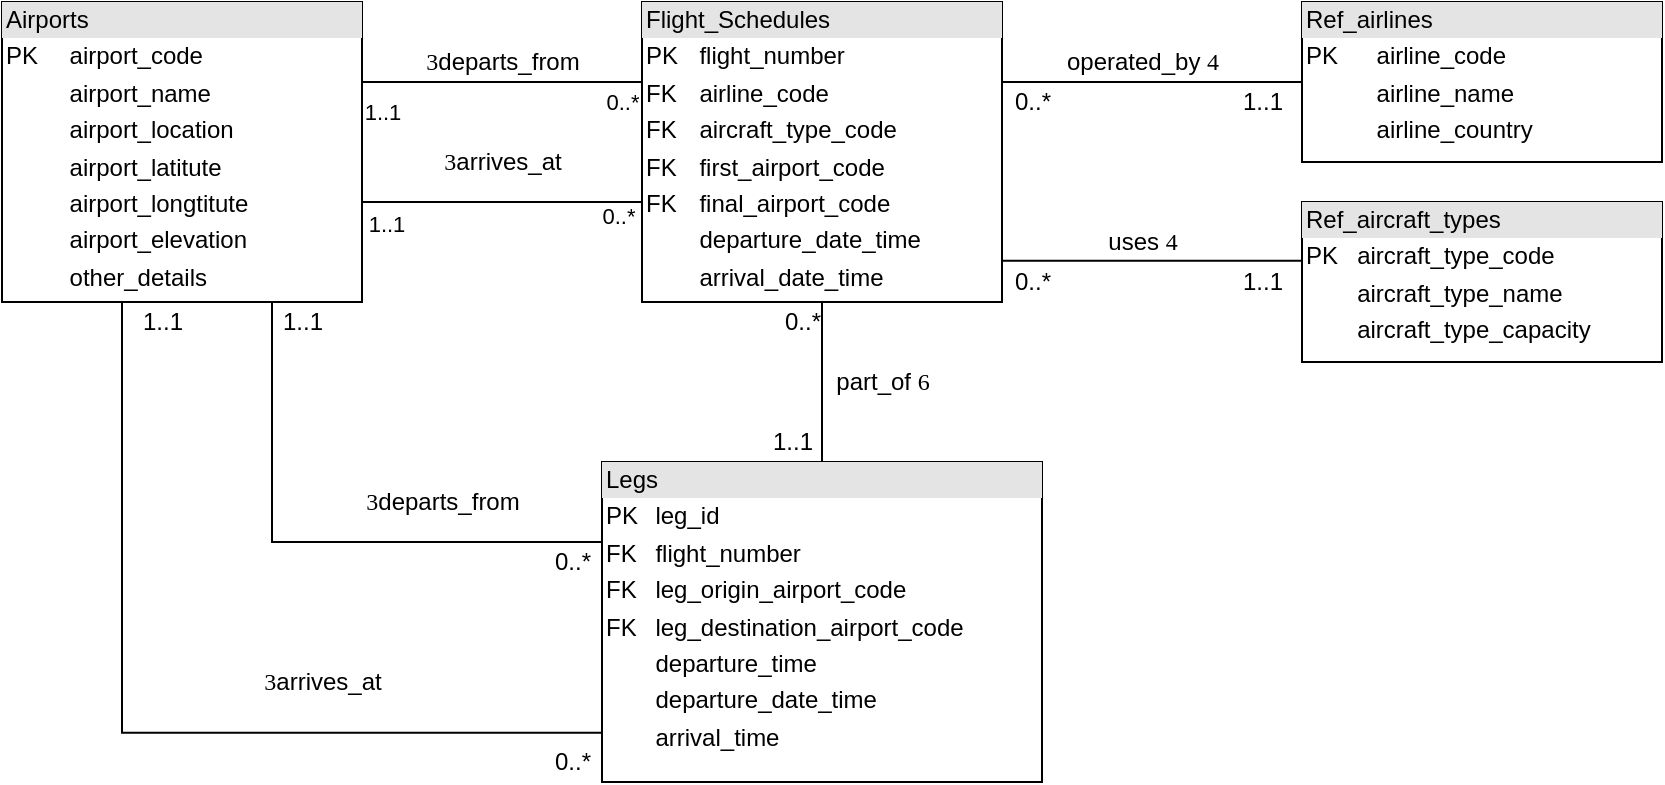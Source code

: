<mxfile version="15.3.7" type="github" pages="9">
  <diagram id="EXyOBMCvtDhMal5mqott" name="1.Exercise">
    <mxGraphModel dx="782" dy="446" grid="1" gridSize="10" guides="1" tooltips="1" connect="1" arrows="1" fold="1" page="1" pageScale="1" pageWidth="827" pageHeight="1169" math="0" shadow="0">
      <root>
        <mxCell id="0" />
        <mxCell id="1" parent="0" />
        <mxCell id="lJND7NciUNACf656fUCS-10" style="edgeStyle=orthogonalEdgeStyle;rounded=0;orthogonalLoop=1;jettySize=auto;html=1;exitX=1;exitY=0.5;exitDx=0;exitDy=0;entryX=0;entryY=0.5;entryDx=0;entryDy=0;strokeColor=#000000;startArrow=none;startFill=0;endArrow=none;endFill=0;" parent="1" source="lJND7NciUNACf656fUCS-5" target="lJND7NciUNACf656fUCS-8" edge="1">
          <mxGeometry relative="1" as="geometry">
            <Array as="points">
              <mxPoint x="200" y="40" />
              <mxPoint x="340" y="40" />
            </Array>
          </mxGeometry>
        </mxCell>
        <mxCell id="lJND7NciUNACf656fUCS-14" value="1..1" style="edgeLabel;html=1;align=center;verticalAlign=middle;resizable=0;points=[];" parent="lJND7NciUNACf656fUCS-10" vertex="1" connectable="0">
          <mxGeometry x="-0.656" y="-2" relative="1" as="geometry">
            <mxPoint x="9" y="13" as="offset" />
          </mxGeometry>
        </mxCell>
        <mxCell id="lJND7NciUNACf656fUCS-15" value="0..*" style="edgeLabel;html=1;align=center;verticalAlign=middle;resizable=0;points=[];" parent="lJND7NciUNACf656fUCS-10" vertex="1" connectable="0">
          <mxGeometry x="0.713" y="-4" relative="1" as="geometry">
            <mxPoint x="-6" y="5" as="offset" />
          </mxGeometry>
        </mxCell>
        <mxCell id="lJND7NciUNACf656fUCS-42" style="edgeStyle=orthogonalEdgeStyle;rounded=0;orthogonalLoop=1;jettySize=auto;html=1;exitX=0.75;exitY=1;exitDx=0;exitDy=0;entryX=0;entryY=0.25;entryDx=0;entryDy=0;startArrow=none;startFill=0;endArrow=none;endFill=0;strokeColor=#000000;" parent="1" source="lJND7NciUNACf656fUCS-5" target="lJND7NciUNACf656fUCS-36" edge="1">
          <mxGeometry relative="1" as="geometry">
            <Array as="points">
              <mxPoint x="155" y="270" />
            </Array>
          </mxGeometry>
        </mxCell>
        <mxCell id="lJND7NciUNACf656fUCS-43" style="edgeStyle=orthogonalEdgeStyle;rounded=0;orthogonalLoop=1;jettySize=auto;html=1;exitX=0.25;exitY=1;exitDx=0;exitDy=0;entryX=0;entryY=0.846;entryDx=0;entryDy=0;startArrow=none;startFill=0;endArrow=none;endFill=0;strokeColor=#000000;entryPerimeter=0;" parent="1" source="lJND7NciUNACf656fUCS-5" target="lJND7NciUNACf656fUCS-36" edge="1">
          <mxGeometry relative="1" as="geometry">
            <Array as="points">
              <mxPoint x="80" y="150" />
              <mxPoint x="80" y="365" />
            </Array>
          </mxGeometry>
        </mxCell>
        <mxCell id="lJND7NciUNACf656fUCS-5" value="&lt;div style=&quot;box-sizing: border-box ; width: 100% ; background: #e4e4e4 ; padding: 2px&quot;&gt;Airports&lt;/div&gt;&lt;table style=&quot;width: 100% ; font-size: 1em&quot; cellpadding=&quot;2&quot; cellspacing=&quot;0&quot;&gt;&lt;tbody&gt;&lt;tr&gt;&lt;td&gt;PK&lt;/td&gt;&lt;td&gt;airport_code&lt;/td&gt;&lt;/tr&gt;&lt;tr&gt;&lt;td&gt;&lt;br&gt;&lt;/td&gt;&lt;td&gt;airport_name&lt;/td&gt;&lt;/tr&gt;&lt;tr&gt;&lt;td&gt;&lt;/td&gt;&lt;td&gt;airport_location&lt;/td&gt;&lt;/tr&gt;&lt;tr&gt;&lt;td&gt;&lt;br&gt;&lt;/td&gt;&lt;td&gt;airport_latitute&lt;/td&gt;&lt;/tr&gt;&lt;tr&gt;&lt;td&gt;&lt;br&gt;&lt;/td&gt;&lt;td&gt;airport_longtitute&lt;/td&gt;&lt;/tr&gt;&lt;tr&gt;&lt;td&gt;&lt;br&gt;&lt;/td&gt;&lt;td&gt;airport_elevation&lt;/td&gt;&lt;/tr&gt;&lt;tr&gt;&lt;td&gt;&lt;br&gt;&lt;/td&gt;&lt;td&gt;other_details&lt;/td&gt;&lt;/tr&gt;&lt;tr&gt;&lt;td&gt;&lt;br&gt;&lt;/td&gt;&lt;td&gt;&lt;br&gt;&lt;/td&gt;&lt;/tr&gt;&lt;tr&gt;&lt;td&gt;&lt;br&gt;&lt;/td&gt;&lt;td&gt;&lt;br&gt;&lt;/td&gt;&lt;/tr&gt;&lt;tr&gt;&lt;td&gt;&lt;br&gt;&lt;/td&gt;&lt;td&gt;&lt;br&gt;&lt;/td&gt;&lt;/tr&gt;&lt;tr&gt;&lt;td&gt;&lt;br&gt;&lt;/td&gt;&lt;td&gt;&lt;br&gt;&lt;/td&gt;&lt;/tr&gt;&lt;tr&gt;&lt;td&gt;&lt;br&gt;&lt;/td&gt;&lt;td&gt;&lt;br&gt;&lt;/td&gt;&lt;/tr&gt;&lt;/tbody&gt;&lt;/table&gt;" style="verticalAlign=top;align=left;overflow=fill;html=1;" parent="1" vertex="1">
          <mxGeometry x="20" width="180" height="150" as="geometry" />
        </mxCell>
        <mxCell id="lJND7NciUNACf656fUCS-17" value="" style="edgeStyle=orthogonalEdgeStyle;rounded=1;orthogonalLoop=1;jettySize=auto;html=1;startArrow=none;startFill=0;endArrow=none;endFill=0;strokeColor=#000000;" parent="1" source="lJND7NciUNACf656fUCS-8" target="lJND7NciUNACf656fUCS-16" edge="1">
          <mxGeometry relative="1" as="geometry">
            <Array as="points">
              <mxPoint x="590" y="40" />
              <mxPoint x="590" y="40" />
            </Array>
          </mxGeometry>
        </mxCell>
        <mxCell id="lJND7NciUNACf656fUCS-22" style="edgeStyle=orthogonalEdgeStyle;rounded=0;orthogonalLoop=1;jettySize=auto;html=1;startArrow=none;startFill=0;endArrow=none;endFill=0;strokeColor=#000000;" parent="1" source="lJND7NciUNACf656fUCS-8" target="lJND7NciUNACf656fUCS-5" edge="1">
          <mxGeometry relative="1" as="geometry">
            <Array as="points">
              <mxPoint x="270" y="100" />
              <mxPoint x="270" y="100" />
            </Array>
          </mxGeometry>
        </mxCell>
        <mxCell id="lJND7NciUNACf656fUCS-30" style="edgeStyle=orthogonalEdgeStyle;rounded=0;orthogonalLoop=1;jettySize=auto;html=1;exitX=1;exitY=0.75;exitDx=0;exitDy=0;entryX=0.004;entryY=0.367;entryDx=0;entryDy=0;entryPerimeter=0;startArrow=none;startFill=0;endArrow=none;endFill=0;strokeColor=#000000;" parent="1" source="lJND7NciUNACf656fUCS-8" target="lJND7NciUNACf656fUCS-28" edge="1">
          <mxGeometry relative="1" as="geometry">
            <Array as="points">
              <mxPoint x="520" y="129" />
            </Array>
          </mxGeometry>
        </mxCell>
        <mxCell id="lJND7NciUNACf656fUCS-37" value="" style="edgeStyle=orthogonalEdgeStyle;rounded=0;orthogonalLoop=1;jettySize=auto;html=1;startArrow=none;startFill=0;endArrow=none;endFill=0;strokeColor=#000000;" parent="1" source="lJND7NciUNACf656fUCS-8" target="lJND7NciUNACf656fUCS-36" edge="1">
          <mxGeometry relative="1" as="geometry">
            <Array as="points">
              <mxPoint x="430" y="210" />
              <mxPoint x="430" y="210" />
            </Array>
          </mxGeometry>
        </mxCell>
        <mxCell id="lJND7NciUNACf656fUCS-8" value="&lt;div style=&quot;box-sizing: border-box ; width: 100% ; background: #e4e4e4 ; padding: 2px&quot;&gt;Flight_Schedules&lt;/div&gt;&lt;table style=&quot;width: 100% ; font-size: 1em&quot; cellpadding=&quot;2&quot; cellspacing=&quot;0&quot;&gt;&lt;tbody&gt;&lt;tr&gt;&lt;td&gt;PK&lt;/td&gt;&lt;td&gt;flight_number&lt;/td&gt;&lt;/tr&gt;&lt;tr&gt;&lt;td&gt;FK&lt;/td&gt;&lt;td&gt;airline_code&lt;/td&gt;&lt;/tr&gt;&lt;tr&gt;&lt;td&gt;FK&lt;/td&gt;&lt;td&gt;aircraft_type_code&lt;/td&gt;&lt;/tr&gt;&lt;tr&gt;&lt;td&gt;FK&lt;/td&gt;&lt;td&gt;first_airport_code&lt;/td&gt;&lt;/tr&gt;&lt;tr&gt;&lt;td&gt;FK&lt;/td&gt;&lt;td&gt;final_airport_code&lt;/td&gt;&lt;/tr&gt;&lt;tr&gt;&lt;td&gt;&lt;br&gt;&lt;/td&gt;&lt;td&gt;departure_date_time&lt;/td&gt;&lt;/tr&gt;&lt;tr&gt;&lt;td&gt;&lt;br&gt;&lt;/td&gt;&lt;td&gt;arrival_date_time&lt;/td&gt;&lt;/tr&gt;&lt;tr&gt;&lt;td&gt;&lt;br&gt;&lt;/td&gt;&lt;td&gt;&lt;br&gt;&lt;/td&gt;&lt;/tr&gt;&lt;/tbody&gt;&lt;/table&gt;" style="verticalAlign=top;align=left;overflow=fill;html=1;" parent="1" vertex="1">
          <mxGeometry x="340" width="180" height="150" as="geometry" />
        </mxCell>
        <mxCell id="lJND7NciUNACf656fUCS-11" value="&lt;span style=&quot;font-family: &amp;#34;webdings&amp;#34;&quot;&gt;3&lt;/span&gt;departs_from" style="text;html=1;align=center;verticalAlign=middle;resizable=0;points=[];autosize=1;strokeColor=none;" parent="1" vertex="1">
          <mxGeometry x="220" y="20" width="100" height="20" as="geometry" />
        </mxCell>
        <mxCell id="lJND7NciUNACf656fUCS-16" value="&lt;div style=&quot;box-sizing: border-box ; width: 100% ; background: #e4e4e4 ; padding: 2px&quot;&gt;Ref_airlines&lt;/div&gt;&lt;table style=&quot;width: 100% ; font-size: 1em&quot; cellpadding=&quot;2&quot; cellspacing=&quot;0&quot;&gt;&lt;tbody&gt;&lt;tr&gt;&lt;td&gt;PK&lt;/td&gt;&lt;td&gt;airline_code&lt;/td&gt;&lt;/tr&gt;&lt;tr&gt;&lt;td&gt;&lt;br&gt;&lt;/td&gt;&lt;td&gt;airline_name&lt;/td&gt;&lt;/tr&gt;&lt;tr&gt;&lt;td&gt;&lt;br&gt;&lt;/td&gt;&lt;td&gt;airline_country&lt;/td&gt;&lt;/tr&gt;&lt;tr&gt;&lt;td&gt;&lt;br&gt;&lt;/td&gt;&lt;td&gt;&lt;/td&gt;&lt;/tr&gt;&lt;tr&gt;&lt;td&gt;&lt;br&gt;&lt;/td&gt;&lt;td&gt;&lt;br&gt;&lt;/td&gt;&lt;/tr&gt;&lt;/tbody&gt;&lt;/table&gt;" style="verticalAlign=top;align=left;overflow=fill;html=1;" parent="1" vertex="1">
          <mxGeometry x="670" width="180" height="80" as="geometry" />
        </mxCell>
        <mxCell id="lJND7NciUNACf656fUCS-18" value="operated_by &lt;font face=&quot;Webdings&quot;&gt;4&lt;/font&gt;" style="text;html=1;align=center;verticalAlign=middle;resizable=0;points=[];autosize=1;strokeColor=none;" parent="1" vertex="1">
          <mxGeometry x="540" y="20" width="100" height="20" as="geometry" />
        </mxCell>
        <mxCell id="lJND7NciUNACf656fUCS-19" value="0..*" style="text;html=1;align=center;verticalAlign=middle;resizable=0;points=[];autosize=1;strokeColor=none;" parent="1" vertex="1">
          <mxGeometry x="520" y="40" width="30" height="20" as="geometry" />
        </mxCell>
        <mxCell id="lJND7NciUNACf656fUCS-20" value="1..1" style="text;html=1;align=center;verticalAlign=middle;resizable=0;points=[];autosize=1;strokeColor=none;" parent="1" vertex="1">
          <mxGeometry x="630" y="40" width="40" height="20" as="geometry" />
        </mxCell>
        <mxCell id="lJND7NciUNACf656fUCS-23" value="&lt;span style=&quot;font-family: &amp;#34;webdings&amp;#34;&quot;&gt;3&lt;/span&gt;arrives_at" style="text;html=1;align=center;verticalAlign=middle;resizable=0;points=[];autosize=1;strokeColor=none;" parent="1" vertex="1">
          <mxGeometry x="140" y="330" width="80" height="20" as="geometry" />
        </mxCell>
        <mxCell id="lJND7NciUNACf656fUCS-25" value="1..1" style="edgeLabel;html=1;align=center;verticalAlign=middle;resizable=0;points=[];" parent="1" vertex="1" connectable="0">
          <mxGeometry x="220" y="90" as="geometry">
            <mxPoint x="-8" y="21" as="offset" />
          </mxGeometry>
        </mxCell>
        <mxCell id="lJND7NciUNACf656fUCS-26" value="0..*" style="edgeLabel;html=1;align=center;verticalAlign=middle;resizable=0;points=[];" parent="1" vertex="1" connectable="0">
          <mxGeometry x="350" y="90" as="geometry">
            <mxPoint x="-22" y="17" as="offset" />
          </mxGeometry>
        </mxCell>
        <mxCell id="lJND7NciUNACf656fUCS-28" value="&lt;div style=&quot;box-sizing: border-box ; width: 100% ; background: #e4e4e4 ; padding: 2px&quot;&gt;Ref_aircraft_types&lt;/div&gt;&lt;table style=&quot;width: 100% ; font-size: 1em&quot; cellpadding=&quot;2&quot; cellspacing=&quot;0&quot;&gt;&lt;tbody&gt;&lt;tr&gt;&lt;td&gt;PK&lt;/td&gt;&lt;td&gt;aircraft_type_code&lt;/td&gt;&lt;/tr&gt;&lt;tr&gt;&lt;td&gt;&lt;br&gt;&lt;/td&gt;&lt;td&gt;aircraft_type_name&lt;/td&gt;&lt;/tr&gt;&lt;tr&gt;&lt;td&gt;&lt;br&gt;&lt;/td&gt;&lt;td&gt;aircraft_type_capacity&lt;/td&gt;&lt;/tr&gt;&lt;tr&gt;&lt;td&gt;&lt;br&gt;&lt;/td&gt;&lt;td&gt;&lt;/td&gt;&lt;/tr&gt;&lt;tr&gt;&lt;td&gt;&lt;br&gt;&lt;/td&gt;&lt;td&gt;&lt;br&gt;&lt;/td&gt;&lt;/tr&gt;&lt;/tbody&gt;&lt;/table&gt;" style="verticalAlign=top;align=left;overflow=fill;html=1;" parent="1" vertex="1">
          <mxGeometry x="670" y="100" width="180" height="80" as="geometry" />
        </mxCell>
        <mxCell id="lJND7NciUNACf656fUCS-31" value="uses&amp;nbsp;&lt;span style=&quot;font-family: &amp;#34;webdings&amp;#34;&quot;&gt;4&lt;/span&gt;" style="text;html=1;align=center;verticalAlign=middle;resizable=0;points=[];autosize=1;strokeColor=none;" parent="1" vertex="1">
          <mxGeometry x="560" y="110" width="60" height="20" as="geometry" />
        </mxCell>
        <mxCell id="lJND7NciUNACf656fUCS-32" value="0..*" style="text;html=1;align=center;verticalAlign=middle;resizable=0;points=[];autosize=1;strokeColor=none;" parent="1" vertex="1">
          <mxGeometry x="520" y="130" width="30" height="20" as="geometry" />
        </mxCell>
        <mxCell id="lJND7NciUNACf656fUCS-33" value="1..1" style="text;html=1;align=center;verticalAlign=middle;resizable=0;points=[];autosize=1;strokeColor=none;" parent="1" vertex="1">
          <mxGeometry x="630" y="130" width="40" height="20" as="geometry" />
        </mxCell>
        <mxCell id="lJND7NciUNACf656fUCS-36" value="&lt;div style=&quot;box-sizing: border-box ; width: 100% ; background: #e4e4e4 ; padding: 2px&quot;&gt;Legs&lt;/div&gt;&lt;table style=&quot;width: 100% ; font-size: 1em&quot; cellpadding=&quot;2&quot; cellspacing=&quot;0&quot;&gt;&lt;tbody&gt;&lt;tr&gt;&lt;td&gt;PK&lt;/td&gt;&lt;td&gt;leg_id&lt;/td&gt;&lt;/tr&gt;&lt;tr&gt;&lt;td&gt;FK&lt;/td&gt;&lt;td&gt;flight_number&lt;/td&gt;&lt;/tr&gt;&lt;tr&gt;&lt;td&gt;FK&lt;/td&gt;&lt;td&gt;leg_origin_airport_code&lt;/td&gt;&lt;/tr&gt;&lt;tr&gt;&lt;td&gt;FK&lt;/td&gt;&lt;td&gt;leg_destination_airport_code&lt;/td&gt;&lt;/tr&gt;&lt;tr&gt;&lt;td&gt;&lt;br&gt;&lt;/td&gt;&lt;td&gt;departure_time&lt;/td&gt;&lt;/tr&gt;&lt;tr&gt;&lt;td&gt;&lt;br&gt;&lt;/td&gt;&lt;td&gt;departure_date_time&lt;/td&gt;&lt;/tr&gt;&lt;tr&gt;&lt;td&gt;&lt;br&gt;&lt;/td&gt;&lt;td&gt;arrival_time&lt;/td&gt;&lt;/tr&gt;&lt;tr&gt;&lt;td&gt;&lt;br&gt;&lt;/td&gt;&lt;td&gt;&lt;br&gt;&lt;/td&gt;&lt;/tr&gt;&lt;/tbody&gt;&lt;/table&gt;" style="verticalAlign=top;align=left;overflow=fill;html=1;" parent="1" vertex="1">
          <mxGeometry x="320" y="230" width="220" height="160" as="geometry" />
        </mxCell>
        <mxCell id="lJND7NciUNACf656fUCS-38" value="part_of &lt;font face=&quot;Webdings&quot;&gt;6&lt;/font&gt;" style="text;html=1;align=center;verticalAlign=middle;resizable=0;points=[];autosize=1;strokeColor=none;" parent="1" vertex="1">
          <mxGeometry x="425" y="180" width="70" height="20" as="geometry" />
        </mxCell>
        <mxCell id="lJND7NciUNACf656fUCS-39" value="0..*" style="text;html=1;align=center;verticalAlign=middle;resizable=0;points=[];autosize=1;strokeColor=none;" parent="1" vertex="1">
          <mxGeometry x="405" y="150" width="30" height="20" as="geometry" />
        </mxCell>
        <mxCell id="lJND7NciUNACf656fUCS-40" value="1..1" style="text;html=1;align=center;verticalAlign=middle;resizable=0;points=[];autosize=1;strokeColor=none;" parent="1" vertex="1">
          <mxGeometry x="395" y="210" width="40" height="20" as="geometry" />
        </mxCell>
        <mxCell id="lJND7NciUNACf656fUCS-44" value="&lt;span style=&quot;font-family: &amp;#34;webdings&amp;#34;&quot;&gt;3&lt;/span&gt;departs_from" style="text;html=1;align=center;verticalAlign=middle;resizable=0;points=[];autosize=1;strokeColor=none;" parent="1" vertex="1">
          <mxGeometry x="190" y="240" width="100" height="20" as="geometry" />
        </mxCell>
        <mxCell id="lJND7NciUNACf656fUCS-45" value="0..*" style="text;html=1;align=center;verticalAlign=middle;resizable=0;points=[];autosize=1;strokeColor=none;" parent="1" vertex="1">
          <mxGeometry x="290" y="370" width="30" height="20" as="geometry" />
        </mxCell>
        <mxCell id="lJND7NciUNACf656fUCS-46" value="0..*" style="text;html=1;align=center;verticalAlign=middle;resizable=0;points=[];autosize=1;strokeColor=none;" parent="1" vertex="1">
          <mxGeometry x="290" y="270" width="30" height="20" as="geometry" />
        </mxCell>
        <mxCell id="lJND7NciUNACf656fUCS-47" value="1..1" style="text;html=1;align=center;verticalAlign=middle;resizable=0;points=[];autosize=1;strokeColor=none;" parent="1" vertex="1">
          <mxGeometry x="80" y="150" width="40" height="20" as="geometry" />
        </mxCell>
        <mxCell id="lJND7NciUNACf656fUCS-48" value="1..1" style="text;html=1;align=center;verticalAlign=middle;resizable=0;points=[];autosize=1;strokeColor=none;" parent="1" vertex="1">
          <mxGeometry x="150" y="150" width="40" height="20" as="geometry" />
        </mxCell>
        <mxCell id="I8tNv0ir6BAwb-lG0fcA-1" value="&lt;span style=&quot;font-family: &amp;#34;webdings&amp;#34;&quot;&gt;3&lt;/span&gt;arrives_at" style="text;html=1;align=center;verticalAlign=middle;resizable=0;points=[];autosize=1;strokeColor=none;" parent="1" vertex="1">
          <mxGeometry x="230" y="70" width="80" height="20" as="geometry" />
        </mxCell>
      </root>
    </mxGraphModel>
  </diagram>
  <diagram id="h7gNiU8QHVHwDtEbSu_A" name="Bus Tracking">
    <mxGraphModel dx="782" dy="446" grid="1" gridSize="10" guides="1" tooltips="1" connect="1" arrows="1" fold="1" page="1" pageScale="1" pageWidth="827" pageHeight="1169" math="0" shadow="0">
      <root>
        <mxCell id="vg1fint3U6P0bvBqgAee-0" />
        <mxCell id="vg1fint3U6P0bvBqgAee-1" parent="vg1fint3U6P0bvBqgAee-0" />
        <mxCell id="b28TpMY3WDERlPLQGHBK-2" value="" style="edgeStyle=orthogonalEdgeStyle;rounded=0;orthogonalLoop=1;jettySize=auto;html=1;startArrow=none;startFill=0;endArrow=none;endFill=0;strokeColor=#000000;" parent="vg1fint3U6P0bvBqgAee-1" source="vg1fint3U6P0bvBqgAee-2" target="b28TpMY3WDERlPLQGHBK-1" edge="1">
          <mxGeometry relative="1" as="geometry" />
        </mxCell>
        <mxCell id="vg1fint3U6P0bvBqgAee-2" value="&lt;div style=&quot;box-sizing: border-box ; width: 100% ; background: #e4e4e4 ; padding: 2px&quot;&gt;Stops&lt;/div&gt;&lt;table style=&quot;width: 100% ; font-size: 1em&quot; cellpadding=&quot;2&quot; cellspacing=&quot;0&quot;&gt;&lt;tbody&gt;&lt;tr&gt;&lt;td&gt;PK&lt;/td&gt;&lt;td&gt;stop_id&lt;/td&gt;&lt;/tr&gt;&lt;tr&gt;&lt;td&gt;&lt;br&gt;&lt;/td&gt;&lt;td&gt;stop_name&lt;/td&gt;&lt;/tr&gt;&lt;tr&gt;&lt;td&gt;&lt;/td&gt;&lt;td&gt;stop_location&lt;/td&gt;&lt;/tr&gt;&lt;tr&gt;&lt;td&gt;&lt;br&gt;&lt;/td&gt;&lt;td&gt;other_details&lt;/td&gt;&lt;/tr&gt;&lt;/tbody&gt;&lt;/table&gt;" style="verticalAlign=top;align=left;overflow=fill;html=1;" parent="vg1fint3U6P0bvBqgAee-1" vertex="1">
          <mxGeometry x="234" y="80" width="180" height="90" as="geometry" />
        </mxCell>
        <mxCell id="b28TpMY3WDERlPLQGHBK-4" value="" style="edgeStyle=orthogonalEdgeStyle;rounded=0;orthogonalLoop=1;jettySize=auto;html=1;startArrow=none;startFill=0;endArrow=none;endFill=0;strokeColor=#000000;" parent="vg1fint3U6P0bvBqgAee-1" source="b28TpMY3WDERlPLQGHBK-1" target="b28TpMY3WDERlPLQGHBK-3" edge="1">
          <mxGeometry relative="1" as="geometry" />
        </mxCell>
        <mxCell id="b28TpMY3WDERlPLQGHBK-1" value="&lt;div style=&quot;box-sizing: border-box ; width: 100% ; background: #e4e4e4 ; padding: 2px&quot;&gt;Timetables&lt;/div&gt;&lt;table style=&quot;width: 100% ; font-size: 1em&quot; cellpadding=&quot;2&quot; cellspacing=&quot;0&quot;&gt;&lt;tbody&gt;&lt;tr&gt;&lt;td&gt;PK&lt;/td&gt;&lt;td&gt;timetable_id&lt;/td&gt;&lt;/tr&gt;&lt;tr&gt;&lt;td&gt;FK&lt;/td&gt;&lt;td&gt;origin_stop_id&lt;/td&gt;&lt;/tr&gt;&lt;tr&gt;&lt;td&gt;FK&lt;/td&gt;&lt;td&gt;destination_stop_id&lt;/td&gt;&lt;/tr&gt;&lt;tr&gt;&lt;td&gt;&lt;br&gt;&lt;/td&gt;&lt;td&gt;departure_date_time&lt;/td&gt;&lt;/tr&gt;&lt;tr&gt;&lt;td&gt;&lt;br&gt;&lt;/td&gt;&lt;td&gt;arrival_date_time&lt;/td&gt;&lt;/tr&gt;&lt;tr&gt;&lt;td&gt;&lt;br&gt;&lt;/td&gt;&lt;td&gt;other_details&lt;/td&gt;&lt;/tr&gt;&lt;/tbody&gt;&lt;/table&gt;" style="verticalAlign=top;align=left;overflow=fill;html=1;" parent="vg1fint3U6P0bvBqgAee-1" vertex="1">
          <mxGeometry x="234" y="250" width="180" height="180" as="geometry" />
        </mxCell>
        <mxCell id="b28TpMY3WDERlPLQGHBK-6" value="" style="edgeStyle=orthogonalEdgeStyle;rounded=0;orthogonalLoop=1;jettySize=auto;html=1;startArrow=none;startFill=0;endArrow=none;endFill=0;strokeColor=#000000;" parent="vg1fint3U6P0bvBqgAee-1" source="b28TpMY3WDERlPLQGHBK-3" target="b28TpMY3WDERlPLQGHBK-5" edge="1">
          <mxGeometry relative="1" as="geometry" />
        </mxCell>
        <mxCell id="b28TpMY3WDERlPLQGHBK-3" value="&lt;div style=&quot;box-sizing: border-box ; width: 100% ; background: #e4e4e4 ; padding: 2px&quot;&gt;Bus_timetables&lt;/div&gt;&lt;table style=&quot;width: 100% ; font-size: 1em&quot; cellpadding=&quot;2&quot; cellspacing=&quot;0&quot;&gt;&lt;tbody&gt;&lt;tr&gt;&lt;td&gt;PK&lt;/td&gt;&lt;td&gt;timetable_id&lt;/td&gt;&lt;/tr&gt;&lt;tr&gt;&lt;td&gt;FK&lt;/td&gt;&lt;td&gt;bus_number&lt;/td&gt;&lt;/tr&gt;&lt;tr&gt;&lt;td&gt;&lt;br&gt;&lt;/td&gt;&lt;td&gt;other_details&lt;/td&gt;&lt;/tr&gt;&lt;/tbody&gt;&lt;/table&gt;" style="verticalAlign=top;align=left;overflow=fill;html=1;" parent="vg1fint3U6P0bvBqgAee-1" vertex="1">
          <mxGeometry x="234" y="510" width="180" height="80" as="geometry" />
        </mxCell>
        <mxCell id="b28TpMY3WDERlPLQGHBK-5" value="&lt;div style=&quot;box-sizing: border-box ; width: 100% ; background: #e4e4e4 ; padding: 2px&quot;&gt;Buses&lt;/div&gt;&lt;table style=&quot;width: 100% ; font-size: 1em&quot; cellpadding=&quot;2&quot; cellspacing=&quot;0&quot;&gt;&lt;tbody&gt;&lt;tr&gt;&lt;td&gt;PK&lt;/td&gt;&lt;td&gt;bus_number&lt;/td&gt;&lt;/tr&gt;&lt;tr&gt;&lt;td&gt;&lt;br&gt;&lt;/td&gt;&lt;td&gt;bus_details&lt;/td&gt;&lt;/tr&gt;&lt;/tbody&gt;&lt;/table&gt;" style="verticalAlign=top;align=left;overflow=fill;html=1;" parent="vg1fint3U6P0bvBqgAee-1" vertex="1">
          <mxGeometry x="520" y="510" width="180" height="80" as="geometry" />
        </mxCell>
        <mxCell id="b28TpMY3WDERlPLQGHBK-7" value="1..1" style="text;html=1;align=center;verticalAlign=middle;resizable=0;points=[];autosize=1;strokeColor=none;" parent="vg1fint3U6P0bvBqgAee-1" vertex="1">
          <mxGeometry x="285" y="230" width="40" height="20" as="geometry" />
        </mxCell>
        <mxCell id="b28TpMY3WDERlPLQGHBK-8" value="0..*" style="text;html=1;align=center;verticalAlign=middle;resizable=0;points=[];autosize=1;strokeColor=none;" parent="vg1fint3U6P0bvBqgAee-1" vertex="1">
          <mxGeometry x="295" y="170" width="30" height="20" as="geometry" />
        </mxCell>
        <mxCell id="b28TpMY3WDERlPLQGHBK-9" value="0..*" style="text;html=1;align=center;verticalAlign=middle;resizable=0;points=[];autosize=1;strokeColor=none;" parent="vg1fint3U6P0bvBqgAee-1" vertex="1">
          <mxGeometry x="490" y="550" width="30" height="20" as="geometry" />
        </mxCell>
        <mxCell id="b28TpMY3WDERlPLQGHBK-10" value="0..*" style="text;html=1;align=center;verticalAlign=middle;resizable=0;points=[];autosize=1;strokeColor=none;" parent="vg1fint3U6P0bvBqgAee-1" vertex="1">
          <mxGeometry x="325" y="430" width="30" height="20" as="geometry" />
        </mxCell>
        <mxCell id="b28TpMY3WDERlPLQGHBK-11" value="1..1" style="text;html=1;align=center;verticalAlign=middle;resizable=0;points=[];autosize=1;strokeColor=none;" parent="vg1fint3U6P0bvBqgAee-1" vertex="1">
          <mxGeometry x="285" y="490" width="40" height="20" as="geometry" />
        </mxCell>
        <mxCell id="b28TpMY3WDERlPLQGHBK-12" value="1..1" style="text;html=1;align=center;verticalAlign=middle;resizable=0;points=[];autosize=1;strokeColor=none;" parent="vg1fint3U6P0bvBqgAee-1" vertex="1">
          <mxGeometry x="410" y="550" width="40" height="20" as="geometry" />
        </mxCell>
        <mxCell id="b28TpMY3WDERlPLQGHBK-14" value="&amp;nbsp;&lt;font face=&quot;Webdings&quot;&gt;3&lt;/font&gt;bus_number&amp;nbsp;" style="text;html=1;align=center;verticalAlign=middle;resizable=0;points=[];autosize=1;strokeColor=none;" parent="vg1fint3U6P0bvBqgAee-1" vertex="1">
          <mxGeometry x="414" y="530" width="100" height="20" as="geometry" />
        </mxCell>
        <mxCell id="b28TpMY3WDERlPLQGHBK-15" value="&lt;span style=&quot;font-family: &amp;#34;webdings&amp;#34;&quot;&gt;6&lt;/span&gt;timetable_info" style="text;html=1;align=center;verticalAlign=middle;resizable=0;points=[];autosize=1;strokeColor=none;" parent="vg1fint3U6P0bvBqgAee-1" vertex="1">
          <mxGeometry x="330" y="460" width="100" height="20" as="geometry" />
        </mxCell>
        <mxCell id="b28TpMY3WDERlPLQGHBK-16" value="&lt;span style=&quot;font-family: &amp;#34;webdings&amp;#34;&quot;&gt;6&lt;/span&gt;stop_info" style="text;html=1;align=center;verticalAlign=middle;resizable=0;points=[];autosize=1;strokeColor=none;" parent="vg1fint3U6P0bvBqgAee-1" vertex="1">
          <mxGeometry x="330" y="190" width="80" height="20" as="geometry" />
        </mxCell>
      </root>
    </mxGraphModel>
  </diagram>
  <diagram id="KoFV449exH2RwNZvisp7" name="Logistics">
    <mxGraphModel dx="1609" dy="446" grid="1" gridSize="10" guides="1" tooltips="1" connect="1" arrows="1" fold="1" page="1" pageScale="1" pageWidth="827" pageHeight="1169" math="0" shadow="0">
      <root>
        <mxCell id="DWnfhbEzrEHpj0nPOVx1-0" />
        <mxCell id="DWnfhbEzrEHpj0nPOVx1-1" parent="DWnfhbEzrEHpj0nPOVx1-0" />
        <mxCell id="DWnfhbEzrEHpj0nPOVx1-9" value="" style="edgeStyle=orthogonalEdgeStyle;rounded=0;orthogonalLoop=1;jettySize=auto;html=1;startArrow=none;startFill=0;endArrow=none;endFill=0;strokeColor=#000000;" parent="DWnfhbEzrEHpj0nPOVx1-1" source="DWnfhbEzrEHpj0nPOVx1-7" target="DWnfhbEzrEHpj0nPOVx1-8" edge="1">
          <mxGeometry relative="1" as="geometry">
            <Array as="points">
              <mxPoint x="358" y="140" />
              <mxPoint x="358" y="140" />
            </Array>
          </mxGeometry>
        </mxCell>
        <mxCell id="DWnfhbEzrEHpj0nPOVx1-7" value="&lt;div style=&quot;box-sizing: border-box ; width: 100% ; background: #e4e4e4 ; padding: 2px&quot;&gt;Customers&lt;/div&gt;&lt;table style=&quot;width: 100% ; font-size: 1em&quot; cellpadding=&quot;2&quot; cellspacing=&quot;0&quot;&gt;&lt;tbody&gt;&lt;tr&gt;&lt;td&gt;PK&lt;/td&gt;&lt;td&gt;customer_id&lt;/td&gt;&lt;td&gt;UNIQUIEIDENTIFIER&lt;/td&gt;&lt;/tr&gt;&lt;tr&gt;&lt;td&gt;FK&lt;/td&gt;&lt;td&gt;customer_details&lt;/td&gt;&lt;td&gt;VARCHAR(255)&lt;/td&gt;&lt;/tr&gt;&lt;/tbody&gt;&lt;/table&gt;" style="verticalAlign=top;align=left;overflow=fill;html=1;" parent="DWnfhbEzrEHpj0nPOVx1-1" vertex="1">
          <mxGeometry x="230" y="20" width="256" height="60" as="geometry" />
        </mxCell>
        <mxCell id="DWnfhbEzrEHpj0nPOVx1-11" value="" style="edgeStyle=orthogonalEdgeStyle;rounded=0;orthogonalLoop=1;jettySize=auto;html=1;startArrow=none;startFill=0;endArrow=none;endFill=0;strokeColor=#000000;" parent="DWnfhbEzrEHpj0nPOVx1-1" source="DWnfhbEzrEHpj0nPOVx1-8" target="DWnfhbEzrEHpj0nPOVx1-10" edge="1">
          <mxGeometry relative="1" as="geometry">
            <Array as="points">
              <mxPoint x="530" y="195" />
              <mxPoint x="530" y="195" />
            </Array>
          </mxGeometry>
        </mxCell>
        <mxCell id="DWnfhbEzrEHpj0nPOVx1-17" value="" style="edgeStyle=orthogonalEdgeStyle;rounded=0;orthogonalLoop=1;jettySize=auto;html=1;startArrow=none;startFill=0;endArrow=none;endFill=0;strokeColor=#000000;" parent="DWnfhbEzrEHpj0nPOVx1-1" source="DWnfhbEzrEHpj0nPOVx1-8" target="DWnfhbEzrEHpj0nPOVx1-16" edge="1">
          <mxGeometry relative="1" as="geometry">
            <Array as="points">
              <mxPoint x="425" y="400" />
              <mxPoint x="425" y="400" />
            </Array>
          </mxGeometry>
        </mxCell>
        <mxCell id="DWnfhbEzrEHpj0nPOVx1-21" style="edgeStyle=orthogonalEdgeStyle;rounded=0;orthogonalLoop=1;jettySize=auto;html=1;exitX=0.25;exitY=1;exitDx=0;exitDy=0;startArrow=none;startFill=0;endArrow=none;endFill=0;strokeColor=#000000;" parent="DWnfhbEzrEHpj0nPOVx1-1" source="DWnfhbEzrEHpj0nPOVx1-8" edge="1">
          <mxGeometry relative="1" as="geometry">
            <mxPoint x="280" y="448" as="targetPoint" />
            <Array as="points">
              <mxPoint x="280" y="370" />
              <mxPoint x="280" y="448" />
            </Array>
          </mxGeometry>
        </mxCell>
        <mxCell id="DWnfhbEzrEHpj0nPOVx1-8" value="&lt;div style=&quot;box-sizing: border-box ; width: 100% ; background: #e4e4e4 ; padding: 2px&quot;&gt;Shipments&lt;/div&gt;&lt;table style=&quot;width: 100% ; font-size: 1em&quot; cellpadding=&quot;2&quot; cellspacing=&quot;0&quot;&gt;&lt;tbody&gt;&lt;tr&gt;&lt;td&gt;PK&lt;/td&gt;&lt;td&gt;shipment_id&lt;/td&gt;&lt;td&gt;UNIQUIEIDENTIFIER&lt;/td&gt;&lt;/tr&gt;&lt;tr&gt;&lt;td&gt;FK&lt;/td&gt;&lt;td&gt;customer_id&lt;/td&gt;&lt;td&gt;INTEGER&lt;/td&gt;&lt;/tr&gt;&lt;tr&gt;&lt;td&gt;FK&lt;/td&gt;&lt;td&gt;start_location_id&lt;/td&gt;&lt;td&gt;INTEGER&lt;/td&gt;&lt;/tr&gt;&lt;tr&gt;&lt;td&gt;FK&lt;/td&gt;&lt;td&gt;end_location_id&lt;/td&gt;&lt;td&gt;INTEGER&lt;/td&gt;&lt;/tr&gt;&lt;tr&gt;&lt;td&gt;&lt;br&gt;&lt;/td&gt;&lt;td&gt;RFID_Tag&lt;/td&gt;&lt;td&gt;VARCHAR(255)&lt;/td&gt;&lt;/tr&gt;&lt;tr&gt;&lt;td&gt;&lt;br&gt;&lt;/td&gt;&lt;td&gt;start_date_expected&lt;/td&gt;&lt;td&gt;DATATIME&lt;/td&gt;&lt;/tr&gt;&lt;tr&gt;&lt;td&gt;&lt;br&gt;&lt;/td&gt;&lt;td&gt;start_date_actual&lt;/td&gt;&lt;td&gt;DATATIME&lt;/td&gt;&lt;/tr&gt;&lt;tr&gt;&lt;td&gt;&lt;br&gt;&lt;/td&gt;&lt;td&gt;end_date_expected&lt;/td&gt;&lt;td&gt;DATETIME&lt;/td&gt;&lt;/tr&gt;&lt;tr&gt;&lt;td&gt;&lt;br&gt;&lt;/td&gt;&lt;td&gt;end_date_actual&lt;/td&gt;&lt;td&gt;DATETIME&lt;/td&gt;&lt;/tr&gt;&lt;tr&gt;&lt;td&gt;&lt;br&gt;&lt;/td&gt;&lt;td&gt;other_details&lt;/td&gt;&lt;td&gt;VARCHAR(255)&lt;/td&gt;&lt;/tr&gt;&lt;/tbody&gt;&lt;/table&gt;" style="verticalAlign=top;align=left;overflow=fill;html=1;" parent="DWnfhbEzrEHpj0nPOVx1-1" vertex="1">
          <mxGeometry x="220" y="160" width="290" height="210" as="geometry" />
        </mxCell>
        <mxCell id="DWnfhbEzrEHpj0nPOVx1-10" value="&lt;div style=&quot;box-sizing: border-box ; width: 100% ; background: #e4e4e4 ; padding: 2px&quot;&gt;Locations&lt;/div&gt;&lt;table style=&quot;width: 100% ; font-size: 1em&quot; cellpadding=&quot;2&quot; cellspacing=&quot;0&quot;&gt;&lt;tbody&gt;&lt;tr&gt;&lt;td&gt;PK&lt;/td&gt;&lt;td&gt;location_id&lt;/td&gt;&lt;td&gt;UNIQUIEIDENTIFIER&lt;/td&gt;&lt;/tr&gt;&lt;tr&gt;&lt;td&gt;&lt;br&gt;&lt;/td&gt;&lt;td&gt;location_details&lt;/td&gt;&lt;td&gt;VARCHAR(255)&lt;/td&gt;&lt;/tr&gt;&lt;/tbody&gt;&lt;/table&gt;" style="verticalAlign=top;align=left;overflow=fill;html=1;" parent="DWnfhbEzrEHpj0nPOVx1-1" vertex="1">
          <mxGeometry x="620" y="160" width="290" height="60" as="geometry" />
        </mxCell>
        <mxCell id="DWnfhbEzrEHpj0nPOVx1-12" style="edgeStyle=orthogonalEdgeStyle;rounded=0;orthogonalLoop=1;jettySize=auto;html=1;exitX=0.5;exitY=1;exitDx=0;exitDy=0;startArrow=none;startFill=0;endArrow=none;endFill=0;strokeColor=#000000;" parent="DWnfhbEzrEHpj0nPOVx1-1" source="DWnfhbEzrEHpj0nPOVx1-10" target="DWnfhbEzrEHpj0nPOVx1-10" edge="1">
          <mxGeometry relative="1" as="geometry" />
        </mxCell>
        <mxCell id="DWnfhbEzrEHpj0nPOVx1-32" style="edgeStyle=orthogonalEdgeStyle;rounded=0;orthogonalLoop=1;jettySize=auto;html=1;exitX=0.25;exitY=1;exitDx=0;exitDy=0;entryX=0.682;entryY=-0.02;entryDx=0;entryDy=0;entryPerimeter=0;startArrow=none;startFill=0;endArrow=none;endFill=0;strokeColor=#000000;" parent="DWnfhbEzrEHpj0nPOVx1-1" source="DWnfhbEzrEHpj0nPOVx1-13" target="DWnfhbEzrEHpj0nPOVx1-16" edge="1">
          <mxGeometry relative="1" as="geometry" />
        </mxCell>
        <mxCell id="DWnfhbEzrEHpj0nPOVx1-13" value="&lt;div style=&quot;box-sizing: border-box ; width: 100% ; background: #e4e4e4 ; padding: 2px&quot;&gt;Standard_Document_Types&lt;/div&gt;&lt;table style=&quot;width: 100% ; font-size: 1em&quot; cellpadding=&quot;2&quot; cellspacing=&quot;0&quot;&gt;&lt;tbody&gt;&lt;tr&gt;&lt;td&gt;PK&lt;/td&gt;&lt;td&gt;document_type_code&lt;/td&gt;&lt;td&gt;CHAR(15)&lt;/td&gt;&lt;/tr&gt;&lt;tr&gt;&lt;td&gt;&lt;br&gt;&lt;/td&gt;&lt;td&gt;document_type_description&lt;/td&gt;&lt;td&gt;VARCHAR(255)&lt;/td&gt;&lt;/tr&gt;&lt;tr&gt;&lt;td&gt;&lt;br&gt;&lt;/td&gt;&lt;td&gt;eg Customs Declarations&lt;/td&gt;&lt;td&gt;VARCHAR(1)&lt;/td&gt;&lt;/tr&gt;&lt;/tbody&gt;&lt;/table&gt;" style="verticalAlign=top;align=left;overflow=fill;html=1;" parent="DWnfhbEzrEHpj0nPOVx1-1" vertex="1">
          <mxGeometry x="590" y="290" width="290" height="80" as="geometry" />
        </mxCell>
        <mxCell id="DWnfhbEzrEHpj0nPOVx1-16" value="&lt;div style=&quot;box-sizing: border-box ; width: 100% ; background: #e4e4e4 ; padding: 2px&quot;&gt;Documents&lt;/div&gt;&lt;table style=&quot;width: 100% ; font-size: 1em&quot; cellpadding=&quot;2&quot; cellspacing=&quot;0&quot;&gt;&lt;tbody&gt;&lt;tr&gt;&lt;td&gt;PK&lt;/td&gt;&lt;td&gt;shipment_id&lt;/td&gt;&lt;td&gt;INTEGER&lt;/td&gt;&lt;/tr&gt;&lt;tr&gt;&lt;td&gt;FK&lt;/td&gt;&lt;td&gt;document_type_code&lt;/td&gt;&lt;td&gt;CHAR(15)&lt;/td&gt;&lt;/tr&gt;&lt;tr&gt;&lt;td&gt;&lt;br&gt;&lt;/td&gt;&lt;td&gt;data_issues&lt;/td&gt;&lt;td&gt;DATETIME&lt;/td&gt;&lt;/tr&gt;&lt;tr&gt;&lt;td&gt;&lt;br&gt;&lt;/td&gt;&lt;td&gt;end_location_id&lt;/td&gt;&lt;td&gt;VARCHAR(15)&lt;/td&gt;&lt;/tr&gt;&lt;/tbody&gt;&lt;/table&gt;" style="verticalAlign=top;align=left;overflow=fill;html=1;" parent="DWnfhbEzrEHpj0nPOVx1-1" vertex="1">
          <mxGeometry x="360" y="450" width="290" height="100" as="geometry" />
        </mxCell>
        <mxCell id="DWnfhbEzrEHpj0nPOVx1-18" style="edgeStyle=orthogonalEdgeStyle;rounded=0;orthogonalLoop=1;jettySize=auto;html=1;exitX=0.5;exitY=1;exitDx=0;exitDy=0;startArrow=none;startFill=0;endArrow=none;endFill=0;strokeColor=#000000;" parent="DWnfhbEzrEHpj0nPOVx1-1" source="DWnfhbEzrEHpj0nPOVx1-16" target="DWnfhbEzrEHpj0nPOVx1-16" edge="1">
          <mxGeometry relative="1" as="geometry" />
        </mxCell>
        <mxCell id="DWnfhbEzrEHpj0nPOVx1-19" value="&lt;div style=&quot;box-sizing: border-box ; width: 100% ; background: #e4e4e4 ; padding: 2px&quot;&gt;Products_in_Shipments&lt;/div&gt;&lt;table style=&quot;width: 100% ; font-size: 1em&quot; cellpadding=&quot;2&quot; cellspacing=&quot;0&quot;&gt;&lt;tbody&gt;&lt;tr&gt;&lt;td&gt;PK&lt;/td&gt;&lt;td&gt;shipment_id&lt;/td&gt;&lt;td&gt;INTEGER&lt;/td&gt;&lt;/tr&gt;&lt;tr&gt;&lt;td&gt;FK&lt;/td&gt;&lt;td&gt;product_id&lt;/td&gt;&lt;td&gt;INTEGER&lt;/td&gt;&lt;/tr&gt;&lt;tr&gt;&lt;td&gt;&lt;br&gt;&lt;/td&gt;&lt;td&gt;quantity&lt;/td&gt;&lt;td&gt;VARCHAR(15)&lt;/td&gt;&lt;/tr&gt;&lt;/tbody&gt;&lt;/table&gt;" style="verticalAlign=top;align=left;overflow=fill;html=1;" parent="DWnfhbEzrEHpj0nPOVx1-1" vertex="1">
          <mxGeometry x="40" y="450" width="290" height="100" as="geometry" />
        </mxCell>
        <mxCell id="DWnfhbEzrEHpj0nPOVx1-24" style="edgeStyle=orthogonalEdgeStyle;rounded=0;orthogonalLoop=1;jettySize=auto;html=1;exitX=0.5;exitY=1;exitDx=0;exitDy=0;entryX=0.25;entryY=0;entryDx=0;entryDy=0;startArrow=none;startFill=0;endArrow=none;endFill=0;strokeColor=#000000;" parent="DWnfhbEzrEHpj0nPOVx1-1" source="DWnfhbEzrEHpj0nPOVx1-22" target="DWnfhbEzrEHpj0nPOVx1-19" edge="1">
          <mxGeometry relative="1" as="geometry" />
        </mxCell>
        <mxCell id="DWnfhbEzrEHpj0nPOVx1-22" value="&lt;div style=&quot;box-sizing: border-box ; width: 100% ; background: #e4e4e4 ; padding: 2px&quot;&gt;Products&lt;/div&gt;&lt;table style=&quot;width: 100% ; font-size: 1em&quot; cellpadding=&quot;2&quot; cellspacing=&quot;0&quot;&gt;&lt;tbody&gt;&lt;tr&gt;&lt;td&gt;PK&lt;/td&gt;&lt;td&gt;product_id&lt;/td&gt;&lt;td&gt;UNIQUIEIDENTIFIER&lt;/td&gt;&lt;/tr&gt;&lt;tr&gt;&lt;td&gt;&lt;br&gt;&lt;/td&gt;&lt;td&gt;product_details&lt;/td&gt;&lt;td&gt;VARCHAR(255)&lt;/td&gt;&lt;/tr&gt;&lt;/tbody&gt;&lt;/table&gt;" style="verticalAlign=top;align=left;overflow=fill;html=1;" parent="DWnfhbEzrEHpj0nPOVx1-1" vertex="1">
          <mxGeometry x="-100" y="170" width="290" height="60" as="geometry" />
        </mxCell>
        <mxCell id="DWnfhbEzrEHpj0nPOVx1-26" value="0..*" style="text;html=1;align=center;verticalAlign=middle;resizable=0;points=[];autosize=1;strokeColor=none;" parent="DWnfhbEzrEHpj0nPOVx1-1" vertex="1">
          <mxGeometry x="360" y="80" width="30" height="20" as="geometry" />
        </mxCell>
        <mxCell id="DWnfhbEzrEHpj0nPOVx1-27" value="1..1" style="text;html=1;align=center;verticalAlign=middle;resizable=0;points=[];autosize=1;strokeColor=none;" parent="DWnfhbEzrEHpj0nPOVx1-1" vertex="1">
          <mxGeometry x="360" y="140" width="40" height="20" as="geometry" />
        </mxCell>
        <mxCell id="DWnfhbEzrEHpj0nPOVx1-28" value="0..*" style="text;html=1;align=center;verticalAlign=middle;resizable=0;points=[];autosize=1;strokeColor=none;" parent="DWnfhbEzrEHpj0nPOVx1-1" vertex="1">
          <mxGeometry x="50" y="230" width="30" height="20" as="geometry" />
        </mxCell>
        <mxCell id="DWnfhbEzrEHpj0nPOVx1-29" value="1..1" style="text;html=1;align=center;verticalAlign=middle;resizable=0;points=[];autosize=1;strokeColor=none;" parent="DWnfhbEzrEHpj0nPOVx1-1" vertex="1">
          <mxGeometry x="110" y="430" width="40" height="20" as="geometry" />
        </mxCell>
        <mxCell id="DWnfhbEzrEHpj0nPOVx1-30" value="0..*" style="text;html=1;align=center;verticalAlign=middle;resizable=0;points=[];autosize=1;strokeColor=none;" parent="DWnfhbEzrEHpj0nPOVx1-1" vertex="1">
          <mxGeometry x="280" y="370" width="30" height="20" as="geometry" />
        </mxCell>
        <mxCell id="DWnfhbEzrEHpj0nPOVx1-31" value="0..*" style="text;html=1;align=center;verticalAlign=middle;resizable=0;points=[];autosize=1;strokeColor=none;" parent="DWnfhbEzrEHpj0nPOVx1-1" vertex="1">
          <mxGeometry x="430" y="370" width="30" height="20" as="geometry" />
        </mxCell>
        <mxCell id="DWnfhbEzrEHpj0nPOVx1-33" value="0..*" style="text;html=1;align=center;verticalAlign=middle;resizable=0;points=[];autosize=1;strokeColor=none;" parent="DWnfhbEzrEHpj0nPOVx1-1" vertex="1">
          <mxGeometry x="660" y="370" width="30" height="20" as="geometry" />
        </mxCell>
        <mxCell id="DWnfhbEzrEHpj0nPOVx1-34" value="1..1" style="text;html=1;align=center;verticalAlign=middle;resizable=0;points=[];autosize=1;strokeColor=none;" parent="DWnfhbEzrEHpj0nPOVx1-1" vertex="1">
          <mxGeometry x="560" y="430" width="40" height="20" as="geometry" />
        </mxCell>
        <mxCell id="DWnfhbEzrEHpj0nPOVx1-35" value="1..1" style="text;html=1;align=center;verticalAlign=middle;resizable=0;points=[];autosize=1;strokeColor=none;" parent="DWnfhbEzrEHpj0nPOVx1-1" vertex="1">
          <mxGeometry x="430" y="430" width="40" height="20" as="geometry" />
        </mxCell>
        <mxCell id="DWnfhbEzrEHpj0nPOVx1-36" value="1..1" style="text;html=1;align=center;verticalAlign=middle;resizable=0;points=[];autosize=1;strokeColor=none;" parent="DWnfhbEzrEHpj0nPOVx1-1" vertex="1">
          <mxGeometry x="280" y="430" width="40" height="20" as="geometry" />
        </mxCell>
        <mxCell id="DWnfhbEzrEHpj0nPOVx1-38" value="" style="shape=image;html=1;verticalAlign=top;verticalLabelPosition=bottom;labelBackgroundColor=#ffffff;imageAspect=0;aspect=fixed;image=https://cdn2.iconfinder.com/data/icons/essential-web-3/50/infinite-eternity-endless-neverending-loop-128.png" parent="DWnfhbEzrEHpj0nPOVx1-1" vertex="1">
          <mxGeometry x="520" y="202" width="18" height="18" as="geometry" />
        </mxCell>
        <mxCell id="DWnfhbEzrEHpj0nPOVx1-39" value="0..*" style="text;html=1;align=center;verticalAlign=middle;resizable=0;points=[];autosize=1;strokeColor=none;" parent="DWnfhbEzrEHpj0nPOVx1-1" vertex="1">
          <mxGeometry x="590" y="200" width="30" height="20" as="geometry" />
        </mxCell>
        <mxCell id="DWnfhbEzrEHpj0nPOVx1-40" value="&lt;font face=&quot;Webdings&quot;&gt;6&lt;/font&gt;customer_info" style="text;html=1;align=center;verticalAlign=middle;resizable=0;points=[];autosize=1;strokeColor=none;" parent="DWnfhbEzrEHpj0nPOVx1-1" vertex="1">
          <mxGeometry x="364" y="110" width="100" height="20" as="geometry" />
        </mxCell>
        <mxCell id="DWnfhbEzrEHpj0nPOVx1-41" value="&amp;nbsp;&lt;span style=&quot;font-family: &amp;#34;webdings&amp;#34;&quot;&gt;3&lt;/span&gt;&lt;br&gt;location_info" style="text;html=1;align=center;verticalAlign=middle;resizable=0;points=[];autosize=1;strokeColor=none;" parent="DWnfhbEzrEHpj0nPOVx1-1" vertex="1">
          <mxGeometry x="520" y="160" width="80" height="30" as="geometry" />
        </mxCell>
        <mxCell id="DWnfhbEzrEHpj0nPOVx1-42" value="product_info &lt;font face=&quot;Webdings&quot;&gt;6&lt;/font&gt;" style="text;html=1;align=center;verticalAlign=middle;resizable=0;points=[];autosize=1;strokeColor=none;" parent="DWnfhbEzrEHpj0nPOVx1-1" vertex="1">
          <mxGeometry x="40" y="320" width="100" height="20" as="geometry" />
        </mxCell>
        <mxCell id="DWnfhbEzrEHpj0nPOVx1-43" value="shipment_info &lt;font face=&quot;Webdings&quot;&gt;6&lt;/font&gt;" style="text;html=1;align=center;verticalAlign=middle;resizable=0;points=[];autosize=1;strokeColor=none;" parent="DWnfhbEzrEHpj0nPOVx1-1" vertex="1">
          <mxGeometry x="180" y="400" width="110" height="20" as="geometry" />
        </mxCell>
        <mxCell id="DWnfhbEzrEHpj0nPOVx1-44" value="shipment_info&amp;nbsp;&lt;span style=&quot;font-family: &amp;#34;webdings&amp;#34;&quot;&gt;6&lt;/span&gt;&lt;br&gt;&amp;nbsp;" style="text;html=1;align=center;verticalAlign=middle;resizable=0;points=[];autosize=1;strokeColor=none;" parent="DWnfhbEzrEHpj0nPOVx1-1" vertex="1">
          <mxGeometry x="420" y="400" width="110" height="30" as="geometry" />
        </mxCell>
        <mxCell id="DWnfhbEzrEHpj0nPOVx1-45" value="documents_info&amp;nbsp;&lt;span style=&quot;font-family: &amp;#34;webdings&amp;#34;&quot;&gt;6&lt;/span&gt;&lt;br&gt;&amp;nbsp;" style="text;html=1;align=center;verticalAlign=middle;resizable=0;points=[];autosize=1;strokeColor=none;" parent="DWnfhbEzrEHpj0nPOVx1-1" vertex="1">
          <mxGeometry x="560" y="410" width="120" height="30" as="geometry" />
        </mxCell>
      </root>
    </mxGraphModel>
  </diagram>
  <diagram id="g64iZva5L3F2MCyudFmX" name="The games store">
    <mxGraphModel dx="782" dy="446" grid="1" gridSize="10" guides="1" tooltips="1" connect="1" arrows="1" fold="1" page="1" pageScale="1" pageWidth="827" pageHeight="1169" math="0" shadow="0">
      <root>
        <mxCell id="EaDvTSDYxS8p29kBcVRm-0" />
        <mxCell id="EaDvTSDYxS8p29kBcVRm-1" parent="EaDvTSDYxS8p29kBcVRm-0" />
        <mxCell id="EaDvTSDYxS8p29kBcVRm-4" value="" style="edgeStyle=orthogonalEdgeStyle;rounded=0;orthogonalLoop=1;jettySize=auto;html=1;startArrow=none;startFill=0;endArrow=none;endFill=0;strokeColor=#000000;" parent="EaDvTSDYxS8p29kBcVRm-1" source="EaDvTSDYxS8p29kBcVRm-2" target="EaDvTSDYxS8p29kBcVRm-3" edge="1">
          <mxGeometry relative="1" as="geometry" />
        </mxCell>
        <mxCell id="EaDvTSDYxS8p29kBcVRm-2" value="&lt;div style=&quot;box-sizing: border-box ; width: 100% ; background: #e4e4e4 ; padding: 2px&quot;&gt;Product_Types&lt;/div&gt;&lt;table style=&quot;width: 100% ; font-size: 1em&quot; cellpadding=&quot;2&quot; cellspacing=&quot;0&quot;&gt;&lt;tbody&gt;&lt;tr&gt;&lt;td&gt;PK&lt;/td&gt;&lt;td&gt;product_type_code&lt;/td&gt;&lt;/tr&gt;&lt;tr&gt;&lt;td&gt;&lt;br&gt;&lt;/td&gt;&lt;td&gt;product_type_description&lt;/td&gt;&lt;/tr&gt;&lt;/tbody&gt;&lt;/table&gt;" style="verticalAlign=top;align=left;overflow=fill;html=1;" parent="EaDvTSDYxS8p29kBcVRm-1" vertex="1">
          <mxGeometry x="140" y="170" width="180" height="60" as="geometry" />
        </mxCell>
        <mxCell id="EaDvTSDYxS8p29kBcVRm-17" style="edgeStyle=orthogonalEdgeStyle;rounded=0;orthogonalLoop=1;jettySize=auto;html=1;exitX=0.75;exitY=0;exitDx=0;exitDy=0;entryX=0;entryY=0.5;entryDx=0;entryDy=0;startArrow=none;startFill=0;endArrow=none;endFill=0;strokeColor=#000000;" parent="EaDvTSDYxS8p29kBcVRm-1" source="EaDvTSDYxS8p29kBcVRm-3" target="EaDvTSDYxS8p29kBcVRm-15" edge="1">
          <mxGeometry relative="1" as="geometry" />
        </mxCell>
        <mxCell id="EaDvTSDYxS8p29kBcVRm-25" style="edgeStyle=orthogonalEdgeStyle;rounded=0;orthogonalLoop=1;jettySize=auto;html=1;exitX=1;exitY=0.5;exitDx=0;exitDy=0;entryX=0.25;entryY=0;entryDx=0;entryDy=0;startArrow=none;startFill=0;endArrow=none;endFill=0;strokeColor=#000000;" parent="EaDvTSDYxS8p29kBcVRm-1" source="EaDvTSDYxS8p29kBcVRm-3" target="EaDvTSDYxS8p29kBcVRm-20" edge="1">
          <mxGeometry relative="1" as="geometry" />
        </mxCell>
        <mxCell id="EaDvTSDYxS8p29kBcVRm-3" value="&lt;div style=&quot;box-sizing: border-box ; width: 100% ; background: #e4e4e4 ; padding: 2px&quot;&gt;Products&lt;/div&gt;&lt;table style=&quot;width: 100% ; font-size: 1em&quot; cellpadding=&quot;2&quot; cellspacing=&quot;0&quot;&gt;&lt;tbody&gt;&lt;tr&gt;&lt;td&gt;PK&lt;/td&gt;&lt;td&gt;product_id&lt;/td&gt;&lt;/tr&gt;&lt;tr&gt;&lt;td&gt;&lt;br&gt;&lt;/td&gt;&lt;td&gt;product_description&lt;/td&gt;&lt;/tr&gt;&lt;tr&gt;&lt;td&gt;&lt;br&gt;&lt;/td&gt;&lt;td&gt;product_name&lt;/td&gt;&lt;/tr&gt;&lt;tr&gt;&lt;td&gt;&lt;br&gt;&lt;/td&gt;&lt;td&gt;product_price&lt;/td&gt;&lt;/tr&gt;&lt;tr&gt;&lt;td&gt;&lt;br&gt;&lt;/td&gt;&lt;td&gt;&lt;br&gt;&lt;/td&gt;&lt;/tr&gt;&lt;/tbody&gt;&lt;/table&gt;" style="verticalAlign=top;align=left;overflow=fill;html=1;" parent="EaDvTSDYxS8p29kBcVRm-1" vertex="1">
          <mxGeometry x="310" y="320" width="180" height="110" as="geometry" />
        </mxCell>
        <mxCell id="EaDvTSDYxS8p29kBcVRm-6" value="&lt;div style=&quot;box-sizing: border-box ; width: 100% ; background: #e4e4e4 ; padding: 2px&quot;&gt;Consoles&lt;/div&gt;&lt;table style=&quot;width: 100% ; font-size: 1em&quot; cellpadding=&quot;2&quot; cellspacing=&quot;0&quot;&gt;&lt;tbody&gt;&lt;tr&gt;&lt;td&gt;PK&lt;/td&gt;&lt;td&gt;driver_type&lt;/td&gt;&lt;/tr&gt;&lt;tr&gt;&lt;td&gt;&lt;br&gt;&lt;/td&gt;&lt;td&gt;product_size&lt;/td&gt;&lt;/tr&gt;&lt;tr&gt;&lt;td&gt;&lt;br&gt;&lt;/td&gt;&lt;td&gt;other_console_details&lt;/td&gt;&lt;/tr&gt;&lt;tr&gt;&lt;td&gt;&lt;br&gt;&lt;/td&gt;&lt;td&gt;&lt;br&gt;&lt;/td&gt;&lt;/tr&gt;&lt;/tbody&gt;&lt;/table&gt;" style="verticalAlign=top;align=left;overflow=fill;html=1;" parent="EaDvTSDYxS8p29kBcVRm-1" vertex="1">
          <mxGeometry x="310" y="585" width="180" height="110" as="geometry" />
        </mxCell>
        <mxCell id="EaDvTSDYxS8p29kBcVRm-8" value="&lt;div style=&quot;box-sizing: border-box ; width: 100% ; background: #e4e4e4 ; padding: 2px&quot;&gt;Accessories&lt;/div&gt;&lt;table style=&quot;width: 100% ; font-size: 1em&quot; cellpadding=&quot;2&quot; cellspacing=&quot;0&quot;&gt;&lt;tbody&gt;&lt;tr&gt;&lt;td&gt;PK&lt;/td&gt;&lt;td&gt;accessory_name&lt;/td&gt;&lt;/tr&gt;&lt;tr&gt;&lt;td&gt;&lt;br&gt;&lt;/td&gt;&lt;td&gt;accessory_description&lt;/td&gt;&lt;/tr&gt;&lt;tr&gt;&lt;td&gt;&lt;br&gt;&lt;/td&gt;&lt;td&gt;other_accessory_details&lt;/td&gt;&lt;/tr&gt;&lt;tr&gt;&lt;td&gt;&lt;br&gt;&lt;/td&gt;&lt;td&gt;&lt;br&gt;&lt;/td&gt;&lt;/tr&gt;&lt;/tbody&gt;&lt;/table&gt;" style="verticalAlign=top;align=left;overflow=fill;html=1;" parent="EaDvTSDYxS8p29kBcVRm-1" vertex="1">
          <mxGeometry x="550" y="585" width="180" height="110" as="geometry" />
        </mxCell>
        <mxCell id="EaDvTSDYxS8p29kBcVRm-10" value="&lt;div style=&quot;box-sizing: border-box ; width: 100% ; background: #e4e4e4 ; padding: 2px&quot;&gt;Games&lt;/div&gt;&lt;table style=&quot;width: 100% ; font-size: 1em&quot; cellpadding=&quot;2&quot; cellspacing=&quot;0&quot;&gt;&lt;tbody&gt;&lt;tr&gt;&lt;td&gt;PK&lt;/td&gt;&lt;td&gt;game_name&lt;/td&gt;&lt;/tr&gt;&lt;tr&gt;&lt;td&gt;&lt;br&gt;&lt;/td&gt;&lt;td&gt;memory_required&lt;/td&gt;&lt;/tr&gt;&lt;tr&gt;&lt;td&gt;&lt;br&gt;&lt;/td&gt;&lt;td&gt;number_of_players&lt;/td&gt;&lt;/tr&gt;&lt;tr&gt;&lt;td&gt;&lt;br&gt;&lt;/td&gt;&lt;td&gt;other_game_details&lt;/td&gt;&lt;/tr&gt;&lt;tr&gt;&lt;td&gt;&lt;br&gt;&lt;/td&gt;&lt;td&gt;&lt;br&gt;&lt;/td&gt;&lt;/tr&gt;&lt;/tbody&gt;&lt;/table&gt;" style="verticalAlign=top;align=left;overflow=fill;html=1;" parent="EaDvTSDYxS8p29kBcVRm-1" vertex="1">
          <mxGeometry x="80" y="585" width="180" height="110" as="geometry" />
        </mxCell>
        <mxCell id="EaDvTSDYxS8p29kBcVRm-19" value="" style="edgeStyle=orthogonalEdgeStyle;rounded=0;orthogonalLoop=1;jettySize=auto;html=1;startArrow=none;startFill=0;endArrow=none;endFill=0;strokeColor=#000000;" parent="EaDvTSDYxS8p29kBcVRm-1" source="EaDvTSDYxS8p29kBcVRm-15" target="EaDvTSDYxS8p29kBcVRm-18" edge="1">
          <mxGeometry relative="1" as="geometry" />
        </mxCell>
        <mxCell id="EaDvTSDYxS8p29kBcVRm-15" value="&lt;div style=&quot;box-sizing: border-box ; width: 100% ; background: #e4e4e4 ; padding: 2px&quot;&gt;Customer_orders&lt;/div&gt;&lt;table style=&quot;width: 100% ; font-size: 1em&quot; cellpadding=&quot;2&quot; cellspacing=&quot;0&quot;&gt;&lt;tbody&gt;&lt;tr&gt;&lt;td&gt;PK&lt;/td&gt;&lt;td&gt;order_id&lt;/td&gt;&lt;/tr&gt;&lt;tr&gt;&lt;td&gt;&lt;br&gt;&lt;/td&gt;&lt;td&gt;date_of_order&lt;/td&gt;&lt;/tr&gt;&lt;tr&gt;&lt;td&gt;&lt;br&gt;&lt;/td&gt;&lt;td&gt;other_order_details&lt;/td&gt;&lt;/tr&gt;&lt;/tbody&gt;&lt;/table&gt;" style="verticalAlign=top;align=left;overflow=fill;html=1;" parent="EaDvTSDYxS8p29kBcVRm-1" vertex="1">
          <mxGeometry x="660" y="230" width="180" height="80" as="geometry" />
        </mxCell>
        <mxCell id="EaDvTSDYxS8p29kBcVRm-21" value="" style="edgeStyle=orthogonalEdgeStyle;rounded=0;orthogonalLoop=1;jettySize=auto;html=1;startArrow=none;startFill=0;endArrow=none;endFill=0;strokeColor=#000000;" parent="EaDvTSDYxS8p29kBcVRm-1" source="EaDvTSDYxS8p29kBcVRm-18" target="EaDvTSDYxS8p29kBcVRm-20" edge="1">
          <mxGeometry relative="1" as="geometry">
            <Array as="points">
              <mxPoint x="1080" y="430" />
              <mxPoint x="1080" y="430" />
            </Array>
          </mxGeometry>
        </mxCell>
        <mxCell id="EaDvTSDYxS8p29kBcVRm-18" value="&lt;div style=&quot;box-sizing: border-box ; width: 100% ; background: #e4e4e4 ; padding: 2px&quot;&gt;Customer&lt;/div&gt;&lt;table style=&quot;width: 100% ; font-size: 1em&quot; cellpadding=&quot;2&quot; cellspacing=&quot;0&quot;&gt;&lt;tbody&gt;&lt;tr&gt;&lt;td&gt;PK&lt;/td&gt;&lt;td&gt;customer_id&lt;/td&gt;&lt;/tr&gt;&lt;tr&gt;&lt;td&gt;&lt;br&gt;&lt;/td&gt;&lt;td&gt;customer_code&lt;/td&gt;&lt;/tr&gt;&lt;tr&gt;&lt;td&gt;&lt;br&gt;&lt;/td&gt;&lt;td&gt;customer_name&lt;br&gt;&lt;/td&gt;&lt;/tr&gt;&lt;tr&gt;&lt;td&gt;&lt;br&gt;&lt;/td&gt;&lt;td&gt;customer_address&lt;/td&gt;&lt;/tr&gt;&lt;tr&gt;&lt;td&gt;&lt;br&gt;&lt;/td&gt;&lt;td&gt;customer_other_details&lt;/td&gt;&lt;/tr&gt;&lt;/tbody&gt;&lt;/table&gt;" style="verticalAlign=top;align=left;overflow=fill;html=1;" parent="EaDvTSDYxS8p29kBcVRm-1" vertex="1">
          <mxGeometry x="990" y="210" width="180" height="120" as="geometry" />
        </mxCell>
        <mxCell id="EaDvTSDYxS8p29kBcVRm-20" value="&lt;div style=&quot;box-sizing: border-box ; width: 100% ; background: #e4e4e4 ; padding: 2px&quot;&gt;Customer Purchases&lt;/div&gt;&lt;table style=&quot;width: 100% ; font-size: 1em&quot; cellpadding=&quot;2&quot; cellspacing=&quot;0&quot;&gt;&lt;tbody&gt;&lt;tr&gt;&lt;td&gt;PK&lt;/td&gt;&lt;td&gt;purchase_id&lt;/td&gt;&lt;/tr&gt;&lt;tr&gt;&lt;td&gt;&lt;br&gt;&lt;/td&gt;&lt;td&gt;date_of_purchase&lt;/td&gt;&lt;/tr&gt;&lt;tr&gt;&lt;td&gt;&lt;br&gt;&lt;/td&gt;&lt;td&gt;other_purchase_details&lt;/td&gt;&lt;/tr&gt;&lt;/tbody&gt;&lt;/table&gt;" style="verticalAlign=top;align=left;overflow=fill;html=1;" parent="EaDvTSDYxS8p29kBcVRm-1" vertex="1">
          <mxGeometry x="970" y="520" width="180" height="80" as="geometry" />
        </mxCell>
        <mxCell id="lFp303xCFYaeo9dt-5Ku-0" value="0..*" style="text;html=1;align=center;verticalAlign=middle;resizable=0;points=[];autosize=1;strokeColor=none;fillColor=none;" parent="EaDvTSDYxS8p29kBcVRm-1" vertex="1">
          <mxGeometry x="200" y="230" width="30" height="20" as="geometry" />
        </mxCell>
        <mxCell id="lFp303xCFYaeo9dt-5Ku-2" value="0..*" style="text;html=1;align=center;verticalAlign=middle;resizable=0;points=[];autosize=1;strokeColor=none;fillColor=none;" parent="EaDvTSDYxS8p29kBcVRm-1" vertex="1">
          <mxGeometry x="450" y="300" width="30" height="20" as="geometry" />
        </mxCell>
        <mxCell id="lFp303xCFYaeo9dt-5Ku-3" value="0..*" style="text;html=1;align=center;verticalAlign=middle;resizable=0;points=[];autosize=1;strokeColor=none;fillColor=none;" parent="EaDvTSDYxS8p29kBcVRm-1" vertex="1">
          <mxGeometry x="190" y="565" width="30" height="20" as="geometry" />
        </mxCell>
        <mxCell id="lFp303xCFYaeo9dt-5Ku-4" value="0..*" style="text;html=1;align=center;verticalAlign=middle;resizable=0;points=[];autosize=1;strokeColor=none;fillColor=none;" parent="EaDvTSDYxS8p29kBcVRm-1" vertex="1">
          <mxGeometry x="360" y="565" width="30" height="20" as="geometry" />
        </mxCell>
        <mxCell id="lFp303xCFYaeo9dt-5Ku-5" value="0..*" style="text;html=1;align=center;verticalAlign=middle;resizable=0;points=[];autosize=1;strokeColor=none;fillColor=none;" parent="EaDvTSDYxS8p29kBcVRm-1" vertex="1">
          <mxGeometry x="600" y="565" width="30" height="20" as="geometry" />
        </mxCell>
        <mxCell id="lFp303xCFYaeo9dt-5Ku-6" value="0..*" style="text;html=1;align=center;verticalAlign=middle;resizable=0;points=[];autosize=1;strokeColor=none;fillColor=none;" parent="EaDvTSDYxS8p29kBcVRm-1" vertex="1">
          <mxGeometry x="490" y="380" width="30" height="20" as="geometry" />
        </mxCell>
        <mxCell id="lFp303xCFYaeo9dt-5Ku-8" value="0..*" style="text;html=1;align=center;verticalAlign=middle;resizable=0;points=[];autosize=1;strokeColor=none;fillColor=none;" parent="EaDvTSDYxS8p29kBcVRm-1" vertex="1">
          <mxGeometry x="960" y="270" width="30" height="20" as="geometry" />
        </mxCell>
        <mxCell id="lFp303xCFYaeo9dt-5Ku-9" value="0..*" style="text;html=1;align=center;verticalAlign=middle;resizable=0;points=[];autosize=1;strokeColor=none;fillColor=none;" parent="EaDvTSDYxS8p29kBcVRm-1" vertex="1">
          <mxGeometry x="1080" y="330" width="30" height="20" as="geometry" />
        </mxCell>
        <mxCell id="lFp303xCFYaeo9dt-5Ku-11" value="1..1" style="text;html=1;align=center;verticalAlign=middle;resizable=0;points=[];autosize=1;strokeColor=none;fillColor=none;" parent="EaDvTSDYxS8p29kBcVRm-1" vertex="1">
          <mxGeometry x="940" y="500" width="40" height="20" as="geometry" />
        </mxCell>
        <mxCell id="lFp303xCFYaeo9dt-5Ku-13" value="1..1" style="text;html=1;align=center;verticalAlign=middle;resizable=0;points=[];autosize=1;strokeColor=none;fillColor=none;" parent="EaDvTSDYxS8p29kBcVRm-1" vertex="1">
          <mxGeometry x="1080" y="500" width="40" height="20" as="geometry" />
        </mxCell>
        <mxCell id="lFp303xCFYaeo9dt-5Ku-14" value="1..1" style="text;html=1;align=center;verticalAlign=middle;resizable=0;points=[];autosize=1;strokeColor=none;fillColor=none;" parent="EaDvTSDYxS8p29kBcVRm-1" vertex="1">
          <mxGeometry x="840" y="270" width="40" height="20" as="geometry" />
        </mxCell>
        <mxCell id="lFp303xCFYaeo9dt-5Ku-15" value="1..1" style="text;html=1;align=center;verticalAlign=middle;resizable=0;points=[];autosize=1;strokeColor=none;fillColor=none;" parent="EaDvTSDYxS8p29kBcVRm-1" vertex="1">
          <mxGeometry x="620" y="270" width="40" height="20" as="geometry" />
        </mxCell>
        <mxCell id="lFp303xCFYaeo9dt-5Ku-18" style="edgeStyle=none;curved=1;rounded=0;orthogonalLoop=1;jettySize=auto;html=1;exitX=0;exitY=0.5;exitDx=0;exitDy=0;endArrow=none;startSize=14;endSize=14;sourcePerimeterSpacing=8;targetPerimeterSpacing=8;endFill=0;entryX=0.75;entryY=0;entryDx=0;entryDy=0;" parent="EaDvTSDYxS8p29kBcVRm-1" source="lFp303xCFYaeo9dt-5Ku-17" target="EaDvTSDYxS8p29kBcVRm-10" edge="1">
          <mxGeometry relative="1" as="geometry">
            <mxPoint x="180" y="570" as="targetPoint" />
          </mxGeometry>
        </mxCell>
        <mxCell id="lFp303xCFYaeo9dt-5Ku-20" style="edgeStyle=none;curved=1;rounded=0;orthogonalLoop=1;jettySize=auto;html=1;exitX=0.5;exitY=1;exitDx=0;exitDy=0;entryX=0.5;entryY=0;entryDx=0;entryDy=0;endArrow=none;endFill=0;startSize=14;endSize=14;sourcePerimeterSpacing=8;targetPerimeterSpacing=8;" parent="EaDvTSDYxS8p29kBcVRm-1" source="lFp303xCFYaeo9dt-5Ku-17" target="EaDvTSDYxS8p29kBcVRm-6" edge="1">
          <mxGeometry relative="1" as="geometry" />
        </mxCell>
        <mxCell id="lFp303xCFYaeo9dt-5Ku-21" style="edgeStyle=none;curved=1;rounded=0;orthogonalLoop=1;jettySize=auto;html=1;exitX=1;exitY=0.5;exitDx=0;exitDy=0;entryX=0.25;entryY=0;entryDx=0;entryDy=0;endArrow=none;endFill=0;startSize=14;endSize=14;sourcePerimeterSpacing=8;targetPerimeterSpacing=8;" parent="EaDvTSDYxS8p29kBcVRm-1" source="lFp303xCFYaeo9dt-5Ku-17" target="EaDvTSDYxS8p29kBcVRm-8" edge="1">
          <mxGeometry relative="1" as="geometry" />
        </mxCell>
        <mxCell id="lFp303xCFYaeo9dt-5Ku-23" style="edgeStyle=none;curved=1;rounded=0;orthogonalLoop=1;jettySize=auto;html=1;exitX=0.5;exitY=0;exitDx=0;exitDy=0;entryX=0.5;entryY=1;entryDx=0;entryDy=0;endArrow=classic;endFill=1;startSize=14;endSize=14;sourcePerimeterSpacing=8;targetPerimeterSpacing=8;" parent="EaDvTSDYxS8p29kBcVRm-1" source="lFp303xCFYaeo9dt-5Ku-17" target="EaDvTSDYxS8p29kBcVRm-3" edge="1">
          <mxGeometry relative="1" as="geometry" />
        </mxCell>
        <mxCell id="lFp303xCFYaeo9dt-5Ku-17" value="" style="shape=rhombus;perimeter=rhombusPerimeter;whiteSpace=wrap;html=1;align=center;hachureGap=4;pointerEvents=0;" parent="EaDvTSDYxS8p29kBcVRm-1" vertex="1">
          <mxGeometry x="340" y="470" width="120" height="60" as="geometry" />
        </mxCell>
        <mxCell id="lFp303xCFYaeo9dt-5Ku-24" value="1..1" style="text;html=1;align=center;verticalAlign=middle;resizable=0;points=[];autosize=1;strokeColor=none;fillColor=none;" parent="EaDvTSDYxS8p29kBcVRm-1" vertex="1">
          <mxGeometry x="360" y="300" width="40" height="20" as="geometry" />
        </mxCell>
        <mxCell id="lFp303xCFYaeo9dt-5Ku-26" value="product_type_info &lt;font face=&quot;Webdings&quot;&gt;6&lt;/font&gt;" style="text;html=1;align=center;verticalAlign=middle;resizable=0;points=[];autosize=1;strokeColor=none;fillColor=none;" parent="EaDvTSDYxS8p29kBcVRm-1" vertex="1">
          <mxGeometry x="260" y="250" width="130" height="20" as="geometry" />
        </mxCell>
        <mxCell id="lFp303xCFYaeo9dt-5Ku-28" value="ordered_products&amp;nbsp;&lt;font face=&quot;Webdings&quot;&gt;4&lt;/font&gt;" style="text;html=1;align=center;verticalAlign=middle;resizable=0;points=[];autosize=1;strokeColor=none;fillColor=none;" parent="EaDvTSDYxS8p29kBcVRm-1" vertex="1">
          <mxGeometry x="480" y="240" width="120" height="20" as="geometry" />
        </mxCell>
        <mxCell id="lFp303xCFYaeo9dt-5Ku-29" value="&lt;span style=&quot;font-family: &amp;#34;webdings&amp;#34;&quot;&gt;3&lt;/span&gt;customer_info&amp;nbsp;" style="text;html=1;align=center;verticalAlign=middle;resizable=0;points=[];autosize=1;strokeColor=none;fillColor=none;" parent="EaDvTSDYxS8p29kBcVRm-1" vertex="1">
          <mxGeometry x="860" y="240" width="110" height="20" as="geometry" />
        </mxCell>
        <mxCell id="lFp303xCFYaeo9dt-5Ku-31" value="&lt;span style=&quot;font-family: &amp;#34;webdings&amp;#34;&quot;&gt;6&lt;/span&gt;purchased_by_customer" style="text;html=1;align=center;verticalAlign=middle;resizable=0;points=[];autosize=1;strokeColor=none;fillColor=none;" parent="EaDvTSDYxS8p29kBcVRm-1" vertex="1">
          <mxGeometry x="1081" y="430" width="160" height="20" as="geometry" />
        </mxCell>
        <mxCell id="lFp303xCFYaeo9dt-5Ku-32" value="&lt;span style=&quot;font-family: &amp;#34;webdings&amp;#34;&quot;&gt;4&lt;/span&gt;products_purchased&amp;nbsp;" style="text;html=1;align=center;verticalAlign=middle;resizable=0;points=[];autosize=1;strokeColor=none;fillColor=none;" parent="EaDvTSDYxS8p29kBcVRm-1" vertex="1">
          <mxGeometry x="680" y="380" width="140" height="20" as="geometry" />
        </mxCell>
      </root>
    </mxGraphModel>
  </diagram>
  <diagram id="UgfHHW6xf-nlw6dX-JwR" name="Student lab teams">
    <mxGraphModel dx="782" dy="446" grid="1" gridSize="10" guides="1" tooltips="1" connect="1" arrows="1" fold="1" page="1" pageScale="1" pageWidth="827" pageHeight="1169" math="0" shadow="0">
      <root>
        <mxCell id="Betu4Jt9b3qWWQqLW0y3-0" />
        <mxCell id="Betu4Jt9b3qWWQqLW0y3-1" parent="Betu4Jt9b3qWWQqLW0y3-0" />
        <mxCell id="Betu4Jt9b3qWWQqLW0y3-12" style="edgeStyle=orthogonalEdgeStyle;rounded=0;orthogonalLoop=1;jettySize=auto;html=1;exitX=1;exitY=0.25;exitDx=0;exitDy=0;entryX=0;entryY=0.25;entryDx=0;entryDy=0;endArrow=none;endFill=0;" edge="1" parent="Betu4Jt9b3qWWQqLW0y3-1" source="Betu4Jt9b3qWWQqLW0y3-2" target="Betu4Jt9b3qWWQqLW0y3-5">
          <mxGeometry relative="1" as="geometry">
            <Array as="points">
              <mxPoint x="380" y="80" />
            </Array>
          </mxGeometry>
        </mxCell>
        <mxCell id="Betu4Jt9b3qWWQqLW0y3-13" style="edgeStyle=orthogonalEdgeStyle;rounded=0;orthogonalLoop=1;jettySize=auto;html=1;exitX=1;exitY=0.75;exitDx=0;exitDy=0;entryX=0;entryY=0.75;entryDx=0;entryDy=0;endArrow=none;endFill=0;" edge="1" parent="Betu4Jt9b3qWWQqLW0y3-1" source="Betu4Jt9b3qWWQqLW0y3-2" target="Betu4Jt9b3qWWQqLW0y3-5">
          <mxGeometry relative="1" as="geometry" />
        </mxCell>
        <mxCell id="Betu4Jt9b3qWWQqLW0y3-2" value="&lt;div style=&quot;box-sizing: border-box ; width: 100% ; background: #e4e4e4 ; padding: 2px&quot;&gt;Student&lt;/div&gt;&lt;table style=&quot;width: 100% ; font-size: 1em&quot; cellpadding=&quot;2&quot; cellspacing=&quot;0&quot;&gt;&lt;tbody&gt;&lt;tr&gt;&lt;td&gt;PK&lt;/td&gt;&lt;td&gt;student_id&lt;/td&gt;&lt;/tr&gt;&lt;tr&gt;&lt;td&gt;&lt;br&gt;&lt;/td&gt;&lt;td&gt;first_name&lt;/td&gt;&lt;/tr&gt;&lt;tr&gt;&lt;td&gt;&lt;/td&gt;&lt;td&gt;last_name&lt;/td&gt;&lt;/tr&gt;&lt;tr&gt;&lt;td&gt;&lt;br&gt;&lt;/td&gt;&lt;td&gt;student_grade&lt;/td&gt;&lt;/tr&gt;&lt;/tbody&gt;&lt;/table&gt;" style="verticalAlign=top;align=left;overflow=fill;html=1;" vertex="1" parent="Betu4Jt9b3qWWQqLW0y3-1">
          <mxGeometry x="200" y="40" width="180" height="100" as="geometry" />
        </mxCell>
        <mxCell id="Betu4Jt9b3qWWQqLW0y3-22" style="edgeStyle=orthogonalEdgeStyle;rounded=0;orthogonalLoop=1;jettySize=auto;html=1;exitX=1;exitY=0.25;exitDx=0;exitDy=0;entryX=0;entryY=0.25;entryDx=0;entryDy=0;endArrow=none;endFill=0;" edge="1" parent="Betu4Jt9b3qWWQqLW0y3-1" source="Betu4Jt9b3qWWQqLW0y3-3" target="Betu4Jt9b3qWWQqLW0y3-4">
          <mxGeometry relative="1" as="geometry" />
        </mxCell>
        <mxCell id="Betu4Jt9b3qWWQqLW0y3-3" value="&lt;div style=&quot;box-sizing: border-box ; width: 100% ; background: #e4e4e4 ; padding: 2px&quot;&gt;LabSection&lt;/div&gt;&lt;table style=&quot;width: 100% ; font-size: 1em&quot; cellpadding=&quot;2&quot; cellspacing=&quot;0&quot;&gt;&lt;tbody&gt;&lt;tr&gt;&lt;td&gt;PK&lt;/td&gt;&lt;td&gt;class&lt;/td&gt;&lt;/tr&gt;&lt;tr&gt;&lt;td&gt;&lt;br&gt;&lt;/td&gt;&lt;td&gt;year&lt;/td&gt;&lt;/tr&gt;&lt;tr&gt;&lt;td&gt;&lt;br&gt;&lt;/td&gt;&lt;td&gt;semester&lt;/td&gt;&lt;/tr&gt;&lt;tr&gt;&lt;td&gt;&lt;br&gt;&lt;/td&gt;&lt;td&gt;section&lt;/td&gt;&lt;/tr&gt;&lt;tr&gt;&lt;td&gt;&lt;br&gt;&lt;/td&gt;&lt;td&gt;lab_assistant&lt;/td&gt;&lt;/tr&gt;&lt;tr&gt;&lt;td&gt;&lt;/td&gt;&lt;td&gt;catalog_number&lt;/td&gt;&lt;/tr&gt;&lt;tr&gt;&lt;td&gt;&lt;br&gt;&lt;/td&gt;&lt;td&gt;drag_exp_week&lt;/td&gt;&lt;/tr&gt;&lt;/tbody&gt;&lt;/table&gt;" style="verticalAlign=top;align=left;overflow=fill;html=1;" vertex="1" parent="Betu4Jt9b3qWWQqLW0y3-1">
          <mxGeometry x="200" y="265" width="180" height="150" as="geometry" />
        </mxCell>
        <mxCell id="Betu4Jt9b3qWWQqLW0y3-6" style="edgeStyle=orthogonalEdgeStyle;rounded=0;orthogonalLoop=1;jettySize=auto;html=1;exitX=0.5;exitY=0;exitDx=0;exitDy=0;entryX=0.5;entryY=1;entryDx=0;entryDy=0;endArrow=none;endFill=0;" edge="1" parent="Betu4Jt9b3qWWQqLW0y3-1" source="Betu4Jt9b3qWWQqLW0y3-4" target="Betu4Jt9b3qWWQqLW0y3-5">
          <mxGeometry relative="1" as="geometry" />
        </mxCell>
        <mxCell id="Betu4Jt9b3qWWQqLW0y3-4" value="&lt;div style=&quot;box-sizing: border-box ; width: 100% ; background: #e4e4e4 ; padding: 2px&quot;&gt;Drag_exp_run&lt;/div&gt;&lt;table style=&quot;width: 100% ; font-size: 1em&quot; cellpadding=&quot;2&quot; cellspacing=&quot;0&quot;&gt;&lt;tbody&gt;&lt;tr&gt;&lt;td&gt;PK&lt;/td&gt;&lt;td&gt;run_number&lt;/td&gt;&lt;/tr&gt;&lt;tr&gt;&lt;td&gt;&lt;br&gt;&lt;/td&gt;&lt;td&gt;init_position&lt;/td&gt;&lt;/tr&gt;&lt;tr&gt;&lt;td&gt;&lt;/td&gt;&lt;td&gt;distance&lt;/td&gt;&lt;/tr&gt;&lt;tr&gt;&lt;td&gt;&lt;br&gt;&lt;/td&gt;&lt;td&gt;time&lt;/td&gt;&lt;/tr&gt;&lt;/tbody&gt;&lt;/table&gt;" style="verticalAlign=top;align=left;overflow=fill;html=1;" vertex="1" parent="Betu4Jt9b3qWWQqLW0y3-1">
          <mxGeometry x="640" y="280" width="180" height="90" as="geometry" />
        </mxCell>
        <mxCell id="Betu4Jt9b3qWWQqLW0y3-7" style="edgeStyle=orthogonalEdgeStyle;rounded=0;orthogonalLoop=1;jettySize=auto;html=1;exitX=0.25;exitY=1;exitDx=0;exitDy=0;endArrow=none;endFill=0;" edge="1" parent="Betu4Jt9b3qWWQqLW0y3-1" source="Betu4Jt9b3qWWQqLW0y3-5" target="Betu4Jt9b3qWWQqLW0y3-3">
          <mxGeometry relative="1" as="geometry" />
        </mxCell>
        <mxCell id="Betu4Jt9b3qWWQqLW0y3-5" value="&lt;div style=&quot;box-sizing: border-box ; width: 100% ; background: #e4e4e4 ; padding: 2px&quot;&gt;Team&lt;/div&gt;&lt;table style=&quot;width: 100% ; font-size: 1em&quot; cellpadding=&quot;2&quot; cellspacing=&quot;0&quot;&gt;&lt;tbody&gt;&lt;tr&gt;&lt;td&gt;PK&lt;/td&gt;&lt;td&gt;team_id&lt;/td&gt;&lt;/tr&gt;&lt;tr&gt;&lt;td&gt;&lt;/td&gt;&lt;td&gt;&lt;br&gt;&lt;/td&gt;&lt;/tr&gt;&lt;/tbody&gt;&lt;/table&gt;" style="verticalAlign=top;align=left;overflow=fill;html=1;" vertex="1" parent="Betu4Jt9b3qWWQqLW0y3-1">
          <mxGeometry x="640" y="70" width="180" height="60" as="geometry" />
        </mxCell>
        <mxCell id="Betu4Jt9b3qWWQqLW0y3-14" value="0..*" style="text;html=1;align=center;verticalAlign=middle;resizable=0;points=[];autosize=1;strokeColor=none;fillColor=none;" vertex="1" parent="Betu4Jt9b3qWWQqLW0y3-1">
          <mxGeometry x="610" y="310" width="30" height="20" as="geometry" />
        </mxCell>
        <mxCell id="Betu4Jt9b3qWWQqLW0y3-16" value="0..*" style="text;html=1;align=center;verticalAlign=middle;resizable=0;points=[];autosize=1;strokeColor=none;fillColor=none;" vertex="1" parent="Betu4Jt9b3qWWQqLW0y3-1">
          <mxGeometry x="730" y="260" width="30" height="20" as="geometry" />
        </mxCell>
        <mxCell id="Betu4Jt9b3qWWQqLW0y3-17" value="0..*" style="text;html=1;align=center;verticalAlign=middle;resizable=0;points=[];autosize=1;strokeColor=none;fillColor=none;" vertex="1" parent="Betu4Jt9b3qWWQqLW0y3-1">
          <mxGeometry x="660" y="130" width="30" height="20" as="geometry" />
        </mxCell>
        <mxCell id="Betu4Jt9b3qWWQqLW0y3-18" value="0..*" style="text;html=1;align=center;verticalAlign=middle;resizable=0;points=[];autosize=1;strokeColor=none;fillColor=none;" vertex="1" parent="Betu4Jt9b3qWWQqLW0y3-1">
          <mxGeometry x="380" y="60" width="30" height="20" as="geometry" />
        </mxCell>
        <mxCell id="Betu4Jt9b3qWWQqLW0y3-19" value="1..1" style="text;html=1;align=center;verticalAlign=middle;resizable=0;points=[];autosize=1;strokeColor=none;fillColor=none;" vertex="1" parent="Betu4Jt9b3qWWQqLW0y3-1">
          <mxGeometry x="380" y="310" width="40" height="20" as="geometry" />
        </mxCell>
        <mxCell id="Betu4Jt9b3qWWQqLW0y3-24" value="1..1" style="text;html=1;align=center;verticalAlign=middle;resizable=0;points=[];autosize=1;strokeColor=none;fillColor=none;" vertex="1" parent="Betu4Jt9b3qWWQqLW0y3-1">
          <mxGeometry x="250" y="240" width="40" height="20" as="geometry" />
        </mxCell>
        <mxCell id="Betu4Jt9b3qWWQqLW0y3-25" value="1..1" style="text;html=1;align=center;verticalAlign=middle;resizable=0;points=[];autosize=1;strokeColor=none;fillColor=none;" vertex="1" parent="Betu4Jt9b3qWWQqLW0y3-1">
          <mxGeometry x="730" y="130" width="40" height="20" as="geometry" />
        </mxCell>
        <mxCell id="Betu4Jt9b3qWWQqLW0y3-26" value="1..1" style="text;html=1;align=center;verticalAlign=middle;resizable=0;points=[];autosize=1;strokeColor=none;fillColor=none;" vertex="1" parent="Betu4Jt9b3qWWQqLW0y3-1">
          <mxGeometry x="380" y="120" width="40" height="20" as="geometry" />
        </mxCell>
        <mxCell id="Betu4Jt9b3qWWQqLW0y3-27" value="1..1" style="text;html=1;align=center;verticalAlign=middle;resizable=0;points=[];autosize=1;strokeColor=none;fillColor=none;" vertex="1" parent="Betu4Jt9b3qWWQqLW0y3-1">
          <mxGeometry x="600" y="120" width="40" height="20" as="geometry" />
        </mxCell>
        <mxCell id="Betu4Jt9b3qWWQqLW0y3-28" value="" style="shape=image;html=1;verticalAlign=top;verticalLabelPosition=bottom;labelBackgroundColor=#ffffff;imageAspect=0;aspect=fixed;image=https://cdn3.iconfinder.com/data/icons/the-elegant-set/96/infinity.png" vertex="1" parent="Betu4Jt9b3qWWQqLW0y3-1">
          <mxGeometry x="610" y="50" width="20" height="20" as="geometry" />
        </mxCell>
        <mxCell id="Betu4Jt9b3qWWQqLW0y3-29" value="&lt;font face=&quot;Webdings&quot;&gt;3&lt;/font&gt;performs" style="text;html=1;align=center;verticalAlign=middle;resizable=0;points=[];autosize=1;strokeColor=none;fillColor=none;" vertex="1" parent="Betu4Jt9b3qWWQqLW0y3-1">
          <mxGeometry x="480" y="270" width="70" height="20" as="geometry" />
        </mxCell>
        <mxCell id="Betu4Jt9b3qWWQqLW0y3-30" value="&lt;font face=&quot;Webdings&quot; style=&quot;color: rgb(0 , 0 , 0) ; font-size: 12px ; font-style: normal ; font-weight: 400 ; letter-spacing: normal ; text-align: center ; text-indent: 0px ; text-transform: none ; word-spacing: 0px ; background-color: rgb(248 , 249 , 250)&quot;&gt;5&lt;/font&gt;&lt;span style=&quot;color: rgb(0 , 0 , 0) ; font-family: &amp;#34;helvetica&amp;#34; ; font-size: 12px ; font-style: normal ; font-weight: 400 ; letter-spacing: normal ; text-align: center ; text-indent: 0px ; text-transform: none ; word-spacing: 0px ; background-color: rgb(248 , 249 , 250) ; display: inline ; float: none&quot;&gt;runs&lt;/span&gt;" style="text;whiteSpace=wrap;html=1;" vertex="1" parent="Betu4Jt9b3qWWQqLW0y3-1">
          <mxGeometry x="730" y="190" width="80" height="30" as="geometry" />
        </mxCell>
        <mxCell id="Betu4Jt9b3qWWQqLW0y3-32" value="&lt;font face=&quot;Webdings&quot;&gt;3&lt;/font&gt;in" style="text;html=1;align=center;verticalAlign=middle;resizable=0;points=[];autosize=1;strokeColor=none;fillColor=none;" vertex="1" parent="Betu4Jt9b3qWWQqLW0y3-1">
          <mxGeometry x="450" y="170" width="40" height="20" as="geometry" />
        </mxCell>
        <mxCell id="Betu4Jt9b3qWWQqLW0y3-33" value="&lt;font face=&quot;Webdings&quot;&gt;4&lt;/font&gt;member_of" style="text;html=1;align=center;verticalAlign=middle;resizable=0;points=[];autosize=1;strokeColor=none;fillColor=none;" vertex="1" parent="Betu4Jt9b3qWWQqLW0y3-1">
          <mxGeometry x="470" y="50" width="90" height="20" as="geometry" />
        </mxCell>
        <mxCell id="Betu4Jt9b3qWWQqLW0y3-34" value="&lt;font face=&quot;Webdings&quot;&gt;4&lt;/font&gt;leader_of" style="text;html=1;align=center;verticalAlign=middle;resizable=0;points=[];autosize=1;strokeColor=none;fillColor=none;" vertex="1" parent="Betu4Jt9b3qWWQqLW0y3-1">
          <mxGeometry x="475" y="120" width="80" height="20" as="geometry" />
        </mxCell>
      </root>
    </mxGraphModel>
  </diagram>
  <diagram id="hshUm8D9Dsfo8FIC0Wdo" name="Banks and Branches">
    <mxGraphModel dx="782" dy="1615" grid="1" gridSize="10" guides="1" tooltips="1" connect="1" arrows="1" fold="1" page="1" pageScale="1" pageWidth="827" pageHeight="1169" math="0" shadow="0">
      <root>
        <mxCell id="oKHVTm48nGNk9x8azRbh-0" />
        <mxCell id="oKHVTm48nGNk9x8azRbh-1" parent="oKHVTm48nGNk9x8azRbh-0" />
        <mxCell id="dW0n6KVUohXLz6KAbdTR-13" style="edgeStyle=orthogonalEdgeStyle;rounded=0;orthogonalLoop=1;jettySize=auto;html=1;exitX=0;exitY=0.5;exitDx=0;exitDy=0;entryX=1.002;entryY=0.398;entryDx=0;entryDy=0;entryPerimeter=0;endArrow=none;endFill=0;" edge="1" parent="oKHVTm48nGNk9x8azRbh-1" source="oKHVTm48nGNk9x8azRbh-2" target="dW0n6KVUohXLz6KAbdTR-1">
          <mxGeometry relative="1" as="geometry" />
        </mxCell>
        <mxCell id="oKHVTm48nGNk9x8azRbh-2" value="&lt;div style=&quot;box-sizing: border-box ; width: 100% ; background: #e4e4e4 ; padding: 2px&quot;&gt;Ref_Account_Type&lt;/div&gt;&lt;table style=&quot;width: 100% ; font-size: 1em&quot; cellpadding=&quot;2&quot; cellspacing=&quot;0&quot;&gt;&lt;tbody&gt;&lt;tr&gt;&lt;td&gt;PK&lt;/td&gt;&lt;td&gt;account_type_code&lt;/td&gt;&lt;/tr&gt;&lt;tr&gt;&lt;td&gt;&lt;br&gt;&lt;/td&gt;&lt;td&gt;account_type_description&lt;/td&gt;&lt;/tr&gt;&lt;tr&gt;&lt;td&gt;&lt;/td&gt;&lt;td&gt;eg Current, Deposit&lt;/td&gt;&lt;/tr&gt;&lt;/tbody&gt;&lt;/table&gt;" style="verticalAlign=top;align=left;overflow=fill;html=1;" vertex="1" parent="oKHVTm48nGNk9x8azRbh-1">
          <mxGeometry x="990" y="60" width="180" height="90" as="geometry" />
        </mxCell>
        <mxCell id="dW0n6KVUohXLz6KAbdTR-12" style="edgeStyle=orthogonalEdgeStyle;rounded=0;orthogonalLoop=1;jettySize=auto;html=1;exitX=1;exitY=0.5;exitDx=0;exitDy=0;entryX=0.017;entryY=0.451;entryDx=0;entryDy=0;entryPerimeter=0;endArrow=none;endFill=0;" edge="1" parent="oKHVTm48nGNk9x8azRbh-1" source="dW0n6KVUohXLz6KAbdTR-0" target="dW0n6KVUohXLz6KAbdTR-1">
          <mxGeometry relative="1" as="geometry" />
        </mxCell>
        <mxCell id="dW0n6KVUohXLz6KAbdTR-0" value="&lt;div style=&quot;box-sizing: border-box ; width: 100% ; background: #e4e4e4 ; padding: 2px&quot;&gt;Customer&lt;/div&gt;&lt;table style=&quot;width: 100% ; font-size: 1em&quot; cellpadding=&quot;2&quot; cellspacing=&quot;0&quot;&gt;&lt;tbody&gt;&lt;tr&gt;&lt;td&gt;PK&lt;/td&gt;&lt;td&gt;customer_id&lt;/td&gt;&lt;/tr&gt;&lt;tr&gt;&lt;td&gt;FK&lt;/td&gt;&lt;td&gt;customer_type_code&lt;/td&gt;&lt;/tr&gt;&lt;tr&gt;&lt;td&gt;&lt;br&gt;&lt;/td&gt;&lt;td&gt;customer_name&lt;br&gt;&lt;/td&gt;&lt;/tr&gt;&lt;tr&gt;&lt;td&gt;&lt;br&gt;&lt;/td&gt;&lt;td&gt;customer_phone&lt;/td&gt;&lt;/tr&gt;&lt;tr&gt;&lt;td&gt;&lt;br&gt;&lt;/td&gt;&lt;td&gt;customer_email&lt;/td&gt;&lt;/tr&gt;&lt;tr&gt;&lt;td&gt;&lt;br&gt;&lt;/td&gt;&lt;td&gt;customer_other_details&lt;/td&gt;&lt;/tr&gt;&lt;/tbody&gt;&lt;/table&gt;" style="verticalAlign=top;align=left;overflow=fill;html=1;" vertex="1" parent="oKHVTm48nGNk9x8azRbh-1">
          <mxGeometry x="390" y="50" width="180" height="130" as="geometry" />
        </mxCell>
        <mxCell id="dW0n6KVUohXLz6KAbdTR-15" style="edgeStyle=orthogonalEdgeStyle;rounded=0;orthogonalLoop=1;jettySize=auto;html=1;exitX=0.5;exitY=1;exitDx=0;exitDy=0;entryX=0.5;entryY=0;entryDx=0;entryDy=0;endArrow=none;endFill=0;" edge="1" parent="oKHVTm48nGNk9x8azRbh-1" source="dW0n6KVUohXLz6KAbdTR-1" target="dW0n6KVUohXLz6KAbdTR-5">
          <mxGeometry relative="1" as="geometry" />
        </mxCell>
        <mxCell id="dW0n6KVUohXLz6KAbdTR-1" value="&lt;div style=&quot;box-sizing: border-box ; width: 100% ; background: #e4e4e4 ; padding: 2px&quot;&gt;Account&lt;/div&gt;&lt;table style=&quot;width: 100% ; font-size: 1em&quot; cellpadding=&quot;2&quot; cellspacing=&quot;0&quot;&gt;&lt;tbody&gt;&lt;tr&gt;&lt;td&gt;PK&lt;/td&gt;&lt;td&gt;account_id&lt;/td&gt;&lt;/tr&gt;&lt;tr&gt;&lt;td&gt;FK&lt;/td&gt;&lt;td&gt;account_type_code&lt;/td&gt;&lt;/tr&gt;&lt;tr&gt;&lt;td&gt;FK&lt;/td&gt;&lt;td&gt;customer_id&lt;/td&gt;&lt;/tr&gt;&lt;tr&gt;&lt;td&gt;&lt;br&gt;&lt;/td&gt;&lt;td&gt;date_opened&lt;/td&gt;&lt;/tr&gt;&lt;tr&gt;&lt;td&gt;&lt;br&gt;&lt;/td&gt;&lt;td&gt;date_closed&lt;/td&gt;&lt;/tr&gt;&lt;tr&gt;&lt;td&gt;&lt;br&gt;&lt;/td&gt;&lt;td&gt;current_balance&lt;/td&gt;&lt;/tr&gt;&lt;tr&gt;&lt;td&gt;&lt;br&gt;&lt;/td&gt;&lt;td&gt;other_account_details&lt;/td&gt;&lt;/tr&gt;&lt;/tbody&gt;&lt;/table&gt;" style="verticalAlign=top;align=left;overflow=fill;html=1;" vertex="1" parent="oKHVTm48nGNk9x8azRbh-1">
          <mxGeometry x="690" y="30" width="180" height="190" as="geometry" />
        </mxCell>
        <mxCell id="dW0n6KVUohXLz6KAbdTR-17" style="edgeStyle=orthogonalEdgeStyle;rounded=0;orthogonalLoop=1;jettySize=auto;html=1;exitX=1;exitY=0.5;exitDx=0;exitDy=0;entryX=0.013;entryY=0.129;entryDx=0;entryDy=0;entryPerimeter=0;endArrow=none;endFill=0;" edge="1" parent="oKHVTm48nGNk9x8azRbh-1" source="dW0n6KVUohXLz6KAbdTR-3" target="dW0n6KVUohXLz6KAbdTR-5">
          <mxGeometry relative="1" as="geometry">
            <Array as="points">
              <mxPoint x="692" y="360" />
            </Array>
          </mxGeometry>
        </mxCell>
        <mxCell id="dW0n6KVUohXLz6KAbdTR-3" value="&lt;div style=&quot;box-sizing: border-box ; width: 100% ; background: #e4e4e4 ; padding: 2px&quot;&gt;Party&lt;/div&gt;&lt;table style=&quot;width: 100% ; font-size: 1em&quot; cellpadding=&quot;2&quot; cellspacing=&quot;0&quot;&gt;&lt;tbody&gt;&lt;tr&gt;&lt;td&gt;PK&lt;/td&gt;&lt;td&gt;party_id&lt;/td&gt;&lt;/tr&gt;&lt;tr&gt;&lt;td&gt;FK&lt;/td&gt;&lt;td&gt;name&lt;/td&gt;&lt;/tr&gt;&lt;tr&gt;&lt;td&gt;&lt;br&gt;&lt;/td&gt;&lt;td&gt;phone&lt;/td&gt;&lt;/tr&gt;&lt;tr&gt;&lt;td&gt;&lt;br&gt;&lt;/td&gt;&lt;td&gt;email&lt;/td&gt;&lt;/tr&gt;&lt;tr&gt;&lt;td&gt;&lt;br&gt;&lt;/td&gt;&lt;td&gt;other_details&lt;/td&gt;&lt;/tr&gt;&lt;/tbody&gt;&lt;/table&gt;" style="verticalAlign=top;align=left;overflow=fill;html=1;" vertex="1" parent="oKHVTm48nGNk9x8azRbh-1">
          <mxGeometry x="390" y="300" width="180" height="120" as="geometry" />
        </mxCell>
        <mxCell id="dW0n6KVUohXLz6KAbdTR-5" value="&lt;div style=&quot;box-sizing: border-box ; width: 100% ; background: #e4e4e4 ; padding: 2px&quot;&gt;Transaction_Message&lt;/div&gt;&lt;table style=&quot;width: 100% ; font-size: 1em&quot; cellpadding=&quot;2&quot; cellspacing=&quot;0&quot;&gt;&lt;tbody&gt;&lt;tr&gt;&lt;td&gt;PK&lt;/td&gt;&lt;td&gt;message_number&lt;/td&gt;&lt;/tr&gt;&lt;tr&gt;&lt;td&gt;FK&lt;/td&gt;&lt;td&gt;account_id&lt;/td&gt;&lt;/tr&gt;&lt;tr&gt;&lt;td&gt;FK&lt;/td&gt;&lt;td&gt;counterparty_id&lt;/td&gt;&lt;/tr&gt;&lt;tr&gt;&lt;td&gt;FK&lt;/td&gt;&lt;td&gt;party_id&lt;/td&gt;&lt;/tr&gt;&lt;tr&gt;&lt;td&gt;FK&lt;/td&gt;&lt;td&gt;transaction_code&lt;/td&gt;&lt;/tr&gt;&lt;tr&gt;&lt;td&gt;&lt;br&gt;&lt;/td&gt;&lt;td&gt;IBAN_number&lt;/td&gt;&lt;/tr&gt;&lt;tr&gt;&lt;td&gt;&lt;br&gt;&lt;/td&gt;&lt;td&gt;transaction_date&lt;/td&gt;&lt;/tr&gt;&lt;tr&gt;&lt;td&gt;&lt;br&gt;&lt;/td&gt;&lt;td&gt;amount&lt;/td&gt;&lt;/tr&gt;&lt;tr&gt;&lt;td&gt;&lt;br&gt;&lt;/td&gt;&lt;td&gt;balance&lt;/td&gt;&lt;/tr&gt;&lt;tr&gt;&lt;td&gt;&lt;br&gt;&lt;/td&gt;&lt;td&gt;location&lt;/td&gt;&lt;/tr&gt;&lt;tr&gt;&lt;td&gt;&lt;br&gt;&lt;/td&gt;&lt;td&gt;party_role&lt;/td&gt;&lt;/tr&gt;&lt;/tbody&gt;&lt;/table&gt;" style="verticalAlign=top;align=left;overflow=fill;html=1;" vertex="1" parent="oKHVTm48nGNk9x8azRbh-1">
          <mxGeometry x="690" y="300" width="180" height="230" as="geometry" />
        </mxCell>
        <mxCell id="dW0n6KVUohXLz6KAbdTR-14" style="edgeStyle=orthogonalEdgeStyle;rounded=0;orthogonalLoop=1;jettySize=auto;html=1;exitX=0;exitY=0.5;exitDx=0;exitDy=0;entryX=1.017;entryY=0.286;entryDx=0;entryDy=0;entryPerimeter=0;endArrow=none;endFill=0;" edge="1" parent="oKHVTm48nGNk9x8azRbh-1" source="dW0n6KVUohXLz6KAbdTR-7" target="dW0n6KVUohXLz6KAbdTR-5">
          <mxGeometry relative="1" as="geometry" />
        </mxCell>
        <mxCell id="dW0n6KVUohXLz6KAbdTR-7" value="&lt;div style=&quot;box-sizing: border-box ; width: 100% ; background: #e4e4e4 ; padding: 2px&quot;&gt;Ref_Transaction_Type&lt;/div&gt;&lt;table style=&quot;width: 100% ; font-size: 1em&quot; cellpadding=&quot;2&quot; cellspacing=&quot;0&quot;&gt;&lt;tbody&gt;&lt;tr&gt;&lt;td&gt;PK&lt;/td&gt;&lt;td&gt;transaction_type_code&lt;/td&gt;&lt;/tr&gt;&lt;tr&gt;&lt;td&gt;&lt;br&gt;&lt;/td&gt;&lt;td&gt;transaction_type_description&lt;/td&gt;&lt;/tr&gt;&lt;tr&gt;&lt;td&gt;&lt;/td&gt;&lt;td&gt;eg&amp;nbsp; Deposit, Withdraw&lt;/td&gt;&lt;/tr&gt;&lt;/tbody&gt;&lt;/table&gt;" style="verticalAlign=top;align=left;overflow=fill;html=1;" vertex="1" parent="oKHVTm48nGNk9x8azRbh-1">
          <mxGeometry x="980" y="320" width="180" height="90" as="geometry" />
        </mxCell>
        <mxCell id="dW0n6KVUohXLz6KAbdTR-10" style="edgeStyle=orthogonalEdgeStyle;rounded=0;orthogonalLoop=1;jettySize=auto;html=1;exitX=0.5;exitY=1;exitDx=0;exitDy=0;endArrow=none;endFill=0;" edge="1" parent="oKHVTm48nGNk9x8azRbh-1" source="dW0n6KVUohXLz6KAbdTR-9" target="dW0n6KVUohXLz6KAbdTR-0">
          <mxGeometry relative="1" as="geometry" />
        </mxCell>
        <mxCell id="dW0n6KVUohXLz6KAbdTR-9" value="&lt;div style=&quot;box-sizing: border-box ; width: 100% ; background: #e4e4e4 ; padding: 2px&quot;&gt;Ref_Customer_Type&lt;/div&gt;&lt;table style=&quot;width: 100% ; font-size: 1em&quot; cellpadding=&quot;2&quot; cellspacing=&quot;0&quot;&gt;&lt;tbody&gt;&lt;tr&gt;&lt;td&gt;PK&lt;/td&gt;&lt;td&gt;customer_type_code&lt;/td&gt;&lt;/tr&gt;&lt;tr&gt;&lt;td&gt;&lt;br&gt;&lt;/td&gt;&lt;td&gt;customer_type_description&lt;/td&gt;&lt;/tr&gt;&lt;tr&gt;&lt;td&gt;&lt;/td&gt;&lt;td&gt;eg&amp;nbsp; Administrations, Organisation&lt;/td&gt;&lt;/tr&gt;&lt;/tbody&gt;&lt;/table&gt;" style="verticalAlign=top;align=left;overflow=fill;html=1;" vertex="1" parent="oKHVTm48nGNk9x8azRbh-1">
          <mxGeometry x="375" y="-120" width="210" height="80" as="geometry" />
        </mxCell>
        <mxCell id="dW0n6KVUohXLz6KAbdTR-18" value="0..*" style="text;html=1;align=center;verticalAlign=middle;resizable=0;points=[];autosize=1;strokeColor=none;fillColor=none;" vertex="1" parent="oKHVTm48nGNk9x8azRbh-1">
          <mxGeometry x="480" y="-40" width="30" height="20" as="geometry" />
        </mxCell>
        <mxCell id="dW0n6KVUohXLz6KAbdTR-19" value="1..1" style="text;html=1;align=center;verticalAlign=middle;resizable=0;points=[];autosize=1;strokeColor=none;fillColor=none;" vertex="1" parent="oKHVTm48nGNk9x8azRbh-1">
          <mxGeometry x="480" y="30" width="40" height="20" as="geometry" />
        </mxCell>
        <mxCell id="dW0n6KVUohXLz6KAbdTR-20" value="0..*" style="text;html=1;align=center;verticalAlign=middle;resizable=0;points=[];autosize=1;strokeColor=none;fillColor=none;" vertex="1" parent="oKHVTm48nGNk9x8azRbh-1">
          <mxGeometry x="570" y="120" width="30" height="20" as="geometry" />
        </mxCell>
        <mxCell id="dW0n6KVUohXLz6KAbdTR-21" value="0..*" style="text;html=1;align=center;verticalAlign=middle;resizable=0;points=[];autosize=1;strokeColor=none;fillColor=none;" vertex="1" parent="oKHVTm48nGNk9x8azRbh-1">
          <mxGeometry x="960" y="115" width="30" height="20" as="geometry" />
        </mxCell>
        <mxCell id="dW0n6KVUohXLz6KAbdTR-22" value="0..*" style="text;html=1;align=center;verticalAlign=middle;resizable=0;points=[];autosize=1;strokeColor=none;fillColor=none;" vertex="1" parent="oKHVTm48nGNk9x8azRbh-1">
          <mxGeometry x="940" y="370" width="30" height="20" as="geometry" />
        </mxCell>
        <mxCell id="dW0n6KVUohXLz6KAbdTR-23" value="0..*" style="text;html=1;align=center;verticalAlign=middle;resizable=0;points=[];autosize=1;strokeColor=none;fillColor=none;" vertex="1" parent="oKHVTm48nGNk9x8azRbh-1">
          <mxGeometry x="570" y="360" width="30" height="20" as="geometry" />
        </mxCell>
        <mxCell id="dW0n6KVUohXLz6KAbdTR-24" value="1..1" style="text;html=1;align=center;verticalAlign=middle;resizable=0;points=[];autosize=1;strokeColor=none;fillColor=none;" vertex="1" parent="oKHVTm48nGNk9x8azRbh-1">
          <mxGeometry x="650" y="120" width="40" height="20" as="geometry" />
        </mxCell>
        <mxCell id="dW0n6KVUohXLz6KAbdTR-25" value="1..1" style="text;html=1;align=center;verticalAlign=middle;resizable=0;points=[];autosize=1;strokeColor=none;fillColor=none;" vertex="1" parent="oKHVTm48nGNk9x8azRbh-1">
          <mxGeometry x="650" y="360" width="40" height="20" as="geometry" />
        </mxCell>
        <mxCell id="dW0n6KVUohXLz6KAbdTR-27" value="1..1" style="text;html=1;align=center;verticalAlign=middle;resizable=0;points=[];autosize=1;strokeColor=none;fillColor=none;" vertex="1" parent="oKHVTm48nGNk9x8azRbh-1">
          <mxGeometry x="870" y="370" width="40" height="20" as="geometry" />
        </mxCell>
        <mxCell id="dW0n6KVUohXLz6KAbdTR-28" value="1..1" style="text;html=1;align=center;verticalAlign=middle;resizable=0;points=[];autosize=1;strokeColor=none;fillColor=none;" vertex="1" parent="oKHVTm48nGNk9x8azRbh-1">
          <mxGeometry x="870" y="115" width="40" height="20" as="geometry" />
        </mxCell>
      </root>
    </mxGraphModel>
  </diagram>
  <diagram id="RRhFxd9lLfP61lI_mts4" name="Car Hire">
    <mxGraphModel dx="782" dy="1615" grid="1" gridSize="10" guides="1" tooltips="1" connect="1" arrows="1" fold="1" page="1" pageScale="1" pageWidth="827" pageHeight="1169" math="0" shadow="0">
      <root>
        <mxCell id="VKlQhWrD1Gpts7dEkBRv-0" />
        <mxCell id="VKlQhWrD1Gpts7dEkBRv-1" parent="VKlQhWrD1Gpts7dEkBRv-0" />
        <mxCell id="VKlQhWrD1Gpts7dEkBRv-4" value="" style="edgeStyle=orthogonalEdgeStyle;rounded=0;orthogonalLoop=1;jettySize=auto;html=1;endArrow=none;endFill=0;" edge="1" parent="VKlQhWrD1Gpts7dEkBRv-1" source="VKlQhWrD1Gpts7dEkBRv-2" target="VKlQhWrD1Gpts7dEkBRv-3">
          <mxGeometry relative="1" as="geometry" />
        </mxCell>
        <mxCell id="VKlQhWrD1Gpts7dEkBRv-2" value="&lt;div style=&quot;box-sizing: border-box ; width: 100% ; background: #e4e4e4 ; padding: 2px&quot;&gt;Manufacturer&lt;/div&gt;&lt;table style=&quot;width: 100% ; font-size: 1em&quot; cellpadding=&quot;2&quot; cellspacing=&quot;0&quot;&gt;&lt;tbody&gt;&lt;tr&gt;&lt;td&gt;PK&lt;/td&gt;&lt;td&gt;manufacturer_code&lt;/td&gt;&lt;/tr&gt;&lt;tr&gt;&lt;td&gt;&lt;br&gt;&lt;/td&gt;&lt;td&gt;manufacturer_name&lt;/td&gt;&lt;/tr&gt;&lt;tr&gt;&lt;td&gt;&lt;/td&gt;&lt;td&gt;manufacturer_details&lt;/td&gt;&lt;/tr&gt;&lt;/tbody&gt;&lt;/table&gt;" style="verticalAlign=top;align=left;overflow=fill;html=1;" vertex="1" parent="VKlQhWrD1Gpts7dEkBRv-1">
          <mxGeometry x="160" y="80" width="180" height="90" as="geometry" />
        </mxCell>
        <mxCell id="KQn3kudDge8VloYUhljt-5" style="edgeStyle=orthogonalEdgeStyle;rounded=0;orthogonalLoop=1;jettySize=auto;html=1;exitX=1;exitY=0.5;exitDx=0;exitDy=0;entryX=0;entryY=0.5;entryDx=0;entryDy=0;endArrow=none;endFill=0;" edge="1" parent="VKlQhWrD1Gpts7dEkBRv-1" source="VKlQhWrD1Gpts7dEkBRv-3" target="Lw07NBkJzJB0KLMFY2hD-0">
          <mxGeometry relative="1" as="geometry" />
        </mxCell>
        <mxCell id="VKlQhWrD1Gpts7dEkBRv-3" value="&lt;div style=&quot;box-sizing: border-box ; width: 100% ; background: #e4e4e4 ; padding: 2px&quot;&gt;Model&lt;/div&gt;&lt;table style=&quot;width: 100% ; font-size: 1em&quot; cellpadding=&quot;2&quot; cellspacing=&quot;0&quot;&gt;&lt;tbody&gt;&lt;tr&gt;&lt;td&gt;PK&lt;/td&gt;&lt;td&gt;model_code&lt;/td&gt;&lt;/tr&gt;&lt;tr&gt;&lt;td&gt;&lt;br&gt;&lt;/td&gt;&lt;td&gt;model_name&lt;/td&gt;&lt;/tr&gt;&lt;tr&gt;&lt;td&gt;&lt;br&gt;&lt;/td&gt;&lt;td&gt;daily_hire_rate&lt;/td&gt;&lt;/tr&gt;&lt;/tbody&gt;&lt;/table&gt;" style="verticalAlign=top;align=left;overflow=fill;html=1;" vertex="1" parent="VKlQhWrD1Gpts7dEkBRv-1">
          <mxGeometry x="160" y="220" width="180" height="90" as="geometry" />
        </mxCell>
        <mxCell id="KQn3kudDge8VloYUhljt-2" style="edgeStyle=orthogonalEdgeStyle;rounded=0;orthogonalLoop=1;jettySize=auto;html=1;exitX=1;exitY=0.5;exitDx=0;exitDy=0;entryX=0.25;entryY=0;entryDx=0;entryDy=0;endArrow=none;endFill=0;" edge="1" parent="VKlQhWrD1Gpts7dEkBRv-1" source="Lw07NBkJzJB0KLMFY2hD-0" target="LXC178IH8p8BAqrD2_AP-4">
          <mxGeometry relative="1" as="geometry" />
        </mxCell>
        <mxCell id="Lw07NBkJzJB0KLMFY2hD-0" value="&lt;div style=&quot;box-sizing: border-box ; width: 100% ; background: #e4e4e4 ; padding: 2px&quot;&gt;Vehicle&lt;/div&gt;&lt;table style=&quot;width: 100% ; font-size: 1em&quot; cellpadding=&quot;2&quot; cellspacing=&quot;0&quot;&gt;&lt;tbody&gt;&lt;tr&gt;&lt;td&gt;PK&lt;/td&gt;&lt;td&gt;reg_number&lt;/td&gt;&lt;/tr&gt;&lt;tr&gt;&lt;td&gt;FK&lt;/td&gt;&lt;td&gt;daily_hire_rent&lt;/td&gt;&lt;/tr&gt;&lt;tr&gt;&lt;td&gt;&lt;br&gt;&lt;/td&gt;&lt;td&gt;current_mileage&lt;/td&gt;&lt;/tr&gt;&lt;tr&gt;&lt;td&gt;&lt;br&gt;&lt;/td&gt;&lt;td&gt;date_mot_due&lt;/td&gt;&lt;/tr&gt;&lt;tr&gt;&lt;td&gt;&lt;br&gt;&lt;/td&gt;&lt;td&gt;engine_size&lt;/td&gt;&lt;/tr&gt;&lt;/tbody&gt;&lt;/table&gt;" style="verticalAlign=top;align=left;overflow=fill;html=1;" vertex="1" parent="VKlQhWrD1Gpts7dEkBRv-1">
          <mxGeometry x="560" y="195" width="180" height="140" as="geometry" />
        </mxCell>
        <mxCell id="KQn3kudDge8VloYUhljt-4" style="edgeStyle=orthogonalEdgeStyle;rounded=0;orthogonalLoop=1;jettySize=auto;html=1;exitX=1;exitY=0.5;exitDx=0;exitDy=0;endArrow=none;endFill=0;" edge="1" parent="VKlQhWrD1Gpts7dEkBRv-1" source="Lw07NBkJzJB0KLMFY2hD-2" target="Lw07NBkJzJB0KLMFY2hD-0">
          <mxGeometry relative="1" as="geometry" />
        </mxCell>
        <mxCell id="Lw07NBkJzJB0KLMFY2hD-2" value="&lt;div style=&quot;box-sizing: border-box ; width: 100% ; background: #e4e4e4 ; padding: 2px&quot;&gt;VehicleCategory&lt;/div&gt;&lt;table style=&quot;width: 100% ; font-size: 1em&quot; cellpadding=&quot;2&quot; cellspacing=&quot;0&quot;&gt;&lt;tbody&gt;&lt;tr&gt;&lt;td&gt;PK&lt;/td&gt;&lt;td&gt;vehicle_category_code&lt;/td&gt;&lt;/tr&gt;&lt;tr&gt;&lt;td&gt;&lt;br&gt;&lt;/td&gt;&lt;td&gt;vehicle_category_details&lt;/td&gt;&lt;/tr&gt;&lt;/tbody&gt;&lt;/table&gt;" style="verticalAlign=top;align=left;overflow=fill;html=1;" vertex="1" parent="VKlQhWrD1Gpts7dEkBRv-1">
          <mxGeometry x="160" y="450" width="180" height="60" as="geometry" />
        </mxCell>
        <mxCell id="KQn3kudDge8VloYUhljt-1" style="edgeStyle=orthogonalEdgeStyle;rounded=0;orthogonalLoop=1;jettySize=auto;html=1;exitX=0.5;exitY=1;exitDx=0;exitDy=0;entryX=0.5;entryY=0;entryDx=0;entryDy=0;endArrow=none;endFill=0;" edge="1" parent="VKlQhWrD1Gpts7dEkBRv-1" source="LXC178IH8p8BAqrD2_AP-0" target="LXC178IH8p8BAqrD2_AP-4">
          <mxGeometry relative="1" as="geometry" />
        </mxCell>
        <mxCell id="LXC178IH8p8BAqrD2_AP-0" value="&lt;div style=&quot;box-sizing: border-box ; width: 100% ; background: #e4e4e4 ; padding: 2px&quot;&gt;Customer&lt;/div&gt;&lt;table style=&quot;width: 100% ; font-size: 1em&quot; cellpadding=&quot;2&quot; cellspacing=&quot;0&quot;&gt;&lt;tbody&gt;&lt;tr&gt;&lt;td&gt;PK&lt;/td&gt;&lt;td&gt;customer_id&lt;/td&gt;&lt;/tr&gt;&lt;tr&gt;&lt;td&gt;&lt;br&gt;&lt;/td&gt;&lt;td&gt;customer_name&lt;br&gt;&lt;/td&gt;&lt;/tr&gt;&lt;tr&gt;&lt;td&gt;&lt;br&gt;&lt;/td&gt;&lt;td&gt;customer_details&lt;/td&gt;&lt;/tr&gt;&lt;tr&gt;&lt;td&gt;&lt;br&gt;&lt;/td&gt;&lt;td&gt;gender&lt;/td&gt;&lt;/tr&gt;&lt;tr&gt;&lt;td&gt;&lt;br&gt;&lt;/td&gt;&lt;td&gt;email_address&lt;/td&gt;&lt;/tr&gt;&lt;tr&gt;&lt;td&gt;&lt;br&gt;&lt;/td&gt;&lt;td&gt;phone_number&lt;br&gt;&lt;/td&gt;&lt;/tr&gt;&lt;tr&gt;&lt;td&gt;&lt;br&gt;&lt;/td&gt;&lt;td&gt;address_details&lt;/td&gt;&lt;/tr&gt;&lt;tr&gt;&lt;td&gt;&lt;/td&gt;&lt;td&gt;&lt;br&gt;&lt;/td&gt;&lt;/tr&gt;&lt;/tbody&gt;&lt;/table&gt;" style="verticalAlign=top;align=left;overflow=fill;html=1;" vertex="1" parent="VKlQhWrD1Gpts7dEkBRv-1">
          <mxGeometry x="810" y="-10" width="180" height="160" as="geometry" />
        </mxCell>
        <mxCell id="KQn3kudDge8VloYUhljt-0" style="edgeStyle=orthogonalEdgeStyle;rounded=0;orthogonalLoop=1;jettySize=auto;html=1;exitX=0;exitY=0.5;exitDx=0;exitDy=0;entryX=0.75;entryY=0;entryDx=0;entryDy=0;endArrow=none;endFill=0;" edge="1" parent="VKlQhWrD1Gpts7dEkBRv-1" source="LXC178IH8p8BAqrD2_AP-1" target="LXC178IH8p8BAqrD2_AP-4">
          <mxGeometry relative="1" as="geometry" />
        </mxCell>
        <mxCell id="LXC178IH8p8BAqrD2_AP-1" value="&lt;div style=&quot;box-sizing: border-box ; width: 100% ; background: #e4e4e4 ; padding: 2px&quot;&gt;BookingStatus&lt;/div&gt;&lt;table style=&quot;width: 100% ; font-size: 1em&quot; cellpadding=&quot;2&quot; cellspacing=&quot;0&quot;&gt;&lt;tbody&gt;&lt;tr&gt;&lt;td&gt;PK&lt;/td&gt;&lt;td&gt;booking_status_code&lt;/td&gt;&lt;/tr&gt;&lt;tr&gt;&lt;td&gt;&lt;br&gt;&lt;/td&gt;&lt;td&gt;booking_status_description&lt;/td&gt;&lt;/tr&gt;&lt;/tbody&gt;&lt;/table&gt;" style="verticalAlign=top;align=left;overflow=fill;html=1;" vertex="1" parent="VKlQhWrD1Gpts7dEkBRv-1">
          <mxGeometry x="1030" y="235" width="180" height="60" as="geometry" />
        </mxCell>
        <mxCell id="LXC178IH8p8BAqrD2_AP-4" value="&lt;div style=&quot;box-sizing: border-box ; width: 100% ; background: #e4e4e4 ; padding: 2px&quot;&gt;Booking&lt;/div&gt;&lt;table style=&quot;width: 100% ; font-size: 1em&quot; cellpadding=&quot;2&quot; cellspacing=&quot;0&quot;&gt;&lt;tbody&gt;&lt;tr&gt;&lt;td&gt;PK&lt;/td&gt;&lt;td&gt;booking_id&lt;/td&gt;&lt;/tr&gt;&lt;tr&gt;&lt;td&gt;&lt;br&gt;&lt;/td&gt;&lt;td&gt;date_from&lt;/td&gt;&lt;/tr&gt;&lt;tr&gt;&lt;td&gt;&lt;br&gt;&lt;/td&gt;&lt;td&gt;date_to&lt;/td&gt;&lt;/tr&gt;&lt;tr&gt;&lt;td&gt;&lt;br&gt;&lt;/td&gt;&lt;td&gt;confirmation_letter_sent_yn&lt;/td&gt;&lt;/tr&gt;&lt;tr&gt;&lt;td&gt;&lt;br&gt;&lt;/td&gt;&lt;td&gt;payment_received_yn&lt;/td&gt;&lt;/tr&gt;&lt;/tbody&gt;&lt;/table&gt;" style="verticalAlign=top;align=left;overflow=fill;html=1;" vertex="1" parent="VKlQhWrD1Gpts7dEkBRv-1">
          <mxGeometry x="810" y="410" width="180" height="140" as="geometry" />
        </mxCell>
        <mxCell id="KQn3kudDge8VloYUhljt-6" value="0..*" style="text;html=1;align=center;verticalAlign=middle;resizable=0;points=[];autosize=1;strokeColor=none;fillColor=none;" vertex="1" parent="VKlQhWrD1Gpts7dEkBRv-1">
          <mxGeometry x="250" y="170" width="30" height="20" as="geometry" />
        </mxCell>
        <mxCell id="KQn3kudDge8VloYUhljt-7" value="0..*" style="text;html=1;align=center;verticalAlign=middle;resizable=0;points=[];autosize=1;strokeColor=none;fillColor=none;" vertex="1" parent="VKlQhWrD1Gpts7dEkBRv-1">
          <mxGeometry x="340" y="270" width="30" height="20" as="geometry" />
        </mxCell>
        <mxCell id="KQn3kudDge8VloYUhljt-8" value="0..*" style="text;html=1;align=center;verticalAlign=middle;resizable=0;points=[];autosize=1;strokeColor=none;fillColor=none;" vertex="1" parent="VKlQhWrD1Gpts7dEkBRv-1">
          <mxGeometry x="340" y="480" width="30" height="20" as="geometry" />
        </mxCell>
        <mxCell id="KQn3kudDge8VloYUhljt-9" value="0..*" style="text;html=1;align=center;verticalAlign=middle;resizable=0;points=[];autosize=1;strokeColor=none;fillColor=none;" vertex="1" parent="VKlQhWrD1Gpts7dEkBRv-1">
          <mxGeometry x="740" y="235" width="30" height="20" as="geometry" />
        </mxCell>
        <mxCell id="KQn3kudDge8VloYUhljt-10" value="0..*" style="text;html=1;align=center;verticalAlign=middle;resizable=0;points=[];autosize=1;strokeColor=none;fillColor=none;" vertex="1" parent="VKlQhWrD1Gpts7dEkBRv-1">
          <mxGeometry x="870" y="150" width="30" height="20" as="geometry" />
        </mxCell>
        <mxCell id="KQn3kudDge8VloYUhljt-11" value="0..*" style="text;html=1;align=center;verticalAlign=middle;resizable=0;points=[];autosize=1;strokeColor=none;fillColor=none;" vertex="1" parent="VKlQhWrD1Gpts7dEkBRv-1">
          <mxGeometry x="1000" y="270" width="30" height="20" as="geometry" />
        </mxCell>
        <mxCell id="KQn3kudDge8VloYUhljt-13" value="1..1" style="text;html=1;align=center;verticalAlign=middle;resizable=0;points=[];autosize=1;strokeColor=none;fillColor=none;" vertex="1" parent="VKlQhWrD1Gpts7dEkBRv-1">
          <mxGeometry x="250" y="200" width="40" height="20" as="geometry" />
        </mxCell>
        <mxCell id="KQn3kudDge8VloYUhljt-15" value="1..1" style="text;html=1;align=center;verticalAlign=middle;resizable=0;points=[];autosize=1;strokeColor=none;fillColor=none;" vertex="1" parent="VKlQhWrD1Gpts7dEkBRv-1">
          <mxGeometry x="520" y="270" width="40" height="20" as="geometry" />
        </mxCell>
        <mxCell id="KQn3kudDge8VloYUhljt-16" value="1..1" style="text;html=1;align=center;verticalAlign=middle;resizable=0;points=[];autosize=1;strokeColor=none;fillColor=none;" vertex="1" parent="VKlQhWrD1Gpts7dEkBRv-1">
          <mxGeometry x="610" y="335" width="40" height="20" as="geometry" />
        </mxCell>
        <mxCell id="KQn3kudDge8VloYUhljt-17" value="1..1" style="text;html=1;align=center;verticalAlign=middle;resizable=0;points=[];autosize=1;strokeColor=none;fillColor=none;" vertex="1" parent="VKlQhWrD1Gpts7dEkBRv-1">
          <mxGeometry x="810" y="380" width="40" height="20" as="geometry" />
        </mxCell>
        <mxCell id="KQn3kudDge8VloYUhljt-18" value="1..1" style="text;html=1;align=center;verticalAlign=middle;resizable=0;points=[];autosize=1;strokeColor=none;fillColor=none;" vertex="1" parent="VKlQhWrD1Gpts7dEkBRv-1">
          <mxGeometry x="900" y="390" width="40" height="20" as="geometry" />
        </mxCell>
        <mxCell id="KQn3kudDge8VloYUhljt-19" value="1..1" style="text;html=1;align=center;verticalAlign=middle;resizable=0;points=[];autosize=1;strokeColor=none;fillColor=none;" vertex="1" parent="VKlQhWrD1Gpts7dEkBRv-1">
          <mxGeometry x="950" y="390" width="40" height="20" as="geometry" />
        </mxCell>
      </root>
    </mxGraphModel>
  </diagram>
  <diagram id="JJDfAgiqiIaScuS3D2Ks" name="Library books">
    <mxGraphModel dx="782" dy="446" grid="1" gridSize="10" guides="1" tooltips="1" connect="1" arrows="1" fold="1" page="1" pageScale="1" pageWidth="827" pageHeight="1169" math="0" shadow="0">
      <root>
        <mxCell id="dWAUFaBXIblc14SnT1tn-0" />
        <mxCell id="dWAUFaBXIblc14SnT1tn-1" parent="dWAUFaBXIblc14SnT1tn-0" />
        <mxCell id="dWAUFaBXIblc14SnT1tn-2" value="&lt;font style=&quot;font-size: 23px&quot;&gt;The last diagram can&#39;t be opened&lt;/font&gt;" style="text;html=1;align=center;verticalAlign=middle;resizable=0;points=[];autosize=1;strokeColor=none;fillColor=none;" vertex="1" parent="dWAUFaBXIblc14SnT1tn-1">
          <mxGeometry x="150" y="160" width="360" height="20" as="geometry" />
        </mxCell>
      </root>
    </mxGraphModel>
  </diagram>
  <diagram id="-tWMsZgf9leTDHmgm_xP" name="Post-operative care">
    <mxGraphModel dx="782" dy="446" grid="1" gridSize="10" guides="1" tooltips="1" connect="1" arrows="1" fold="1" page="1" pageScale="1" pageWidth="827" pageHeight="1169" math="0" shadow="0">
      <root>
        <mxCell id="Xqt0PKZY7ZPVfJcyI4fD-0" />
        <mxCell id="Xqt0PKZY7ZPVfJcyI4fD-1" parent="Xqt0PKZY7ZPVfJcyI4fD-0" />
        <mxCell id="Xqt0PKZY7ZPVfJcyI4fD-11" style="edgeStyle=orthogonalEdgeStyle;rounded=0;orthogonalLoop=1;jettySize=auto;html=1;exitX=1;exitY=0.5;exitDx=0;exitDy=0;entryX=-0.011;entryY=0.463;entryDx=0;entryDy=0;entryPerimeter=0;endArrow=none;endFill=0;" edge="1" parent="Xqt0PKZY7ZPVfJcyI4fD-1" source="Xqt0PKZY7ZPVfJcyI4fD-6" target="Xqt0PKZY7ZPVfJcyI4fD-10">
          <mxGeometry relative="1" as="geometry" />
        </mxCell>
        <mxCell id="Xqt0PKZY7ZPVfJcyI4fD-6" value="&lt;div style=&quot;box-sizing: border-box ; width: 100% ; background: #e4e4e4 ; padding: 2px&quot;&gt;Consultant&lt;/div&gt;&lt;table style=&quot;width: 100% ; font-size: 1em&quot; cellpadding=&quot;2&quot; cellspacing=&quot;0&quot;&gt;&lt;tbody&gt;&lt;tr&gt;&lt;td&gt;PK&lt;/td&gt;&lt;td&gt;consultant_id&lt;/td&gt;&lt;/tr&gt;&lt;tr&gt;&lt;td&gt;&lt;br&gt;&lt;/td&gt;&lt;td&gt;name&lt;br&gt;&lt;/td&gt;&lt;/tr&gt;&lt;tr&gt;&lt;td&gt;FK&lt;/td&gt;&lt;td&gt;patient_id&lt;/td&gt;&lt;/tr&gt;&lt;tr&gt;&lt;td&gt;FK&lt;/td&gt;&lt;td&gt;staff_names&lt;/td&gt;&lt;/tr&gt;&lt;tr&gt;&lt;td&gt;FK&lt;/td&gt;&lt;td&gt;staff_addresses&lt;/td&gt;&lt;/tr&gt;&lt;tr&gt;&lt;td&gt;FK&lt;/td&gt;&lt;td&gt;staff_phone numbers&lt;br&gt;&lt;/td&gt;&lt;/tr&gt;&lt;tr&gt;&lt;td&gt;FK&lt;/td&gt;&lt;td&gt;procedures&lt;/td&gt;&lt;/tr&gt;&lt;tr&gt;&lt;td&gt;&lt;br&gt;&lt;/td&gt;&lt;td&gt;&lt;br&gt;&lt;/td&gt;&lt;/tr&gt;&lt;/tbody&gt;&lt;/table&gt;" style="verticalAlign=top;align=left;overflow=fill;html=1;" vertex="1" parent="Xqt0PKZY7ZPVfJcyI4fD-1">
          <mxGeometry x="60" y="80" width="180" height="150" as="geometry" />
        </mxCell>
        <mxCell id="Xqt0PKZY7ZPVfJcyI4fD-12" style="edgeStyle=orthogonalEdgeStyle;rounded=0;orthogonalLoop=1;jettySize=auto;html=1;exitX=0;exitY=0.5;exitDx=0;exitDy=0;entryX=1;entryY=0.25;entryDx=0;entryDy=0;endArrow=none;endFill=0;" edge="1" parent="Xqt0PKZY7ZPVfJcyI4fD-1" source="Xqt0PKZY7ZPVfJcyI4fD-7" target="Xqt0PKZY7ZPVfJcyI4fD-10">
          <mxGeometry relative="1" as="geometry">
            <Array as="points">
              <mxPoint x="550" y="125" />
            </Array>
          </mxGeometry>
        </mxCell>
        <mxCell id="Xqt0PKZY7ZPVfJcyI4fD-7" value="&lt;div style=&quot;box-sizing: border-box ; width: 100% ; background: #e4e4e4 ; padding: 2px&quot;&gt;AllocatedSpace&lt;/div&gt;&lt;table style=&quot;width: 100% ; font-size: 1em&quot; cellpadding=&quot;2&quot; cellspacing=&quot;0&quot;&gt;&lt;tbody&gt;&lt;tr&gt;&lt;td&gt;PK&lt;/td&gt;&lt;td&gt;space_id&lt;/td&gt;&lt;/tr&gt;&lt;tr&gt;&lt;td&gt;&lt;br&gt;&lt;/td&gt;&lt;td&gt;bed_id&lt;/td&gt;&lt;/tr&gt;&lt;tr&gt;&lt;td&gt;&lt;/td&gt;&lt;td&gt;days_of_stay&lt;/td&gt;&lt;/tr&gt;&lt;/tbody&gt;&lt;/table&gt;" style="verticalAlign=top;align=left;overflow=fill;html=1;" vertex="1" parent="Xqt0PKZY7ZPVfJcyI4fD-1">
          <mxGeometry x="640" y="80" width="180" height="90" as="geometry" />
        </mxCell>
        <mxCell id="Xqt0PKZY7ZPVfJcyI4fD-8" value="&lt;div style=&quot;box-sizing: border-box ; width: 100% ; background: #e4e4e4 ; padding: 2px&quot;&gt;DrugTreatment&lt;/div&gt;&lt;table style=&quot;width: 100% ; font-size: 1em&quot; cellpadding=&quot;2&quot; cellspacing=&quot;0&quot;&gt;&lt;tbody&gt;&lt;tr&gt;&lt;td&gt;PK&lt;/td&gt;&lt;td&gt;drug_id&lt;br&gt;&lt;/td&gt;&lt;/tr&gt;&lt;tr&gt;&lt;td&gt;FK&lt;/td&gt;&lt;td&gt;patient_id&lt;/td&gt;&lt;/tr&gt;&lt;tr&gt;&lt;td&gt;&lt;br&gt;&lt;/td&gt;&lt;td&gt;drug_info&lt;/td&gt;&lt;/tr&gt;&lt;tr&gt;&lt;td&gt;&lt;br&gt;&lt;/td&gt;&lt;td&gt;quantity&lt;/td&gt;&lt;/tr&gt;&lt;tr&gt;&lt;td&gt;&lt;/td&gt;&lt;td&gt;days_of_treatment&lt;br&gt;&lt;/td&gt;&lt;/tr&gt;&lt;tr&gt;&lt;td&gt;FK&lt;/td&gt;&lt;td&gt;pharmacist_id&lt;br&gt;&lt;/td&gt;&lt;/tr&gt;&lt;tr&gt;&lt;td&gt;FK&lt;/td&gt;&lt;td&gt;nursing_staff_id&lt;/td&gt;&lt;/tr&gt;&lt;tr&gt;&lt;td&gt;&lt;br&gt;&lt;/td&gt;&lt;td&gt;&lt;br&gt;&lt;/td&gt;&lt;/tr&gt;&lt;/tbody&gt;&lt;/table&gt;" style="verticalAlign=top;align=left;overflow=fill;html=1;" vertex="1" parent="Xqt0PKZY7ZPVfJcyI4fD-1">
          <mxGeometry x="370" y="320" width="180" height="150" as="geometry" />
        </mxCell>
        <mxCell id="Xqt0PKZY7ZPVfJcyI4fD-13" style="edgeStyle=orthogonalEdgeStyle;rounded=0;orthogonalLoop=1;jettySize=auto;html=1;exitX=0.5;exitY=1;exitDx=0;exitDy=0;entryX=0.5;entryY=0;entryDx=0;entryDy=0;endArrow=none;endFill=0;" edge="1" parent="Xqt0PKZY7ZPVfJcyI4fD-1" source="Xqt0PKZY7ZPVfJcyI4fD-10" target="Xqt0PKZY7ZPVfJcyI4fD-8">
          <mxGeometry relative="1" as="geometry" />
        </mxCell>
        <mxCell id="Xqt0PKZY7ZPVfJcyI4fD-10" value="&lt;div style=&quot;box-sizing: border-box ; width: 100% ; background: #e4e4e4 ; padding: 2px&quot;&gt;Patient&lt;/div&gt;&lt;table style=&quot;width: 100% ; font-size: 1em&quot; cellpadding=&quot;2&quot; cellspacing=&quot;0&quot;&gt;&lt;tbody&gt;&lt;tr&gt;&lt;td&gt;PK&lt;/td&gt;&lt;td&gt;patient_id&lt;/td&gt;&lt;/tr&gt;&lt;tr&gt;&lt;td&gt;FK&lt;/td&gt;&lt;td&gt;consultant_id&lt;/td&gt;&lt;/tr&gt;&lt;tr&gt;&lt;td&gt;&lt;/td&gt;&lt;td&gt;name&lt;br&gt;&lt;/td&gt;&lt;/tr&gt;&lt;tr&gt;&lt;td&gt;&lt;br&gt;&lt;/td&gt;&lt;td&gt;address&lt;/td&gt;&lt;/tr&gt;&lt;tr&gt;&lt;td&gt;&lt;br&gt;&lt;/td&gt;&lt;td&gt;phone&lt;br&gt;&lt;/td&gt;&lt;/tr&gt;&lt;tr&gt;&lt;td&gt;FK&lt;/td&gt;&lt;td&gt;space_id&lt;/td&gt;&lt;/tr&gt;&lt;tr&gt;&lt;td&gt;FK&lt;/td&gt;&lt;td&gt;procedures_info&lt;/td&gt;&lt;/tr&gt;&lt;tr&gt;&lt;td&gt;&lt;br&gt;&lt;/td&gt;&lt;td&gt;&lt;br&gt;&lt;/td&gt;&lt;/tr&gt;&lt;/tbody&gt;&lt;/table&gt;" style="verticalAlign=top;align=left;overflow=fill;html=1;" vertex="1" parent="Xqt0PKZY7ZPVfJcyI4fD-1">
          <mxGeometry x="370" y="80" width="180" height="160" as="geometry" />
        </mxCell>
        <mxCell id="Xqt0PKZY7ZPVfJcyI4fD-25" style="edgeStyle=orthogonalEdgeStyle;rounded=0;orthogonalLoop=1;jettySize=auto;html=1;exitX=1;exitY=0.5;exitDx=0;exitDy=0;entryX=0.03;entryY=0.431;entryDx=0;entryDy=0;entryPerimeter=0;endArrow=none;endFill=0;" edge="1" parent="Xqt0PKZY7ZPVfJcyI4fD-1" source="Xqt0PKZY7ZPVfJcyI4fD-14" target="Xqt0PKZY7ZPVfJcyI4fD-8">
          <mxGeometry relative="1" as="geometry">
            <Array as="points">
              <mxPoint x="240" y="385" />
            </Array>
          </mxGeometry>
        </mxCell>
        <mxCell id="Xqt0PKZY7ZPVfJcyI4fD-26" style="edgeStyle=orthogonalEdgeStyle;rounded=0;orthogonalLoop=1;jettySize=auto;html=1;exitX=0.5;exitY=0;exitDx=0;exitDy=0;entryX=0.5;entryY=1;entryDx=0;entryDy=0;endArrow=none;endFill=0;" edge="1" parent="Xqt0PKZY7ZPVfJcyI4fD-1" source="Xqt0PKZY7ZPVfJcyI4fD-14" target="Xqt0PKZY7ZPVfJcyI4fD-6">
          <mxGeometry relative="1" as="geometry" />
        </mxCell>
        <mxCell id="Xqt0PKZY7ZPVfJcyI4fD-14" value="Staff_details should&lt;br&gt;be taken from the other table" style="html=1;" vertex="1" parent="Xqt0PKZY7ZPVfJcyI4fD-1">
          <mxGeometry x="60" y="330" width="180" height="100" as="geometry" />
        </mxCell>
        <mxCell id="Xqt0PKZY7ZPVfJcyI4fD-15" value="assiged to&lt;font face=&quot;Webdings&quot;&gt; 4&lt;/font&gt;" style="text;html=1;align=center;verticalAlign=middle;resizable=0;points=[];autosize=1;strokeColor=none;fillColor=none;" vertex="1" parent="Xqt0PKZY7ZPVfJcyI4fD-1">
          <mxGeometry x="260" y="120" width="90" height="20" as="geometry" />
        </mxCell>
        <mxCell id="Xqt0PKZY7ZPVfJcyI4fD-17" value="1..*" style="text;html=1;align=center;verticalAlign=middle;resizable=0;points=[];autosize=1;strokeColor=none;fillColor=none;" vertex="1" parent="Xqt0PKZY7ZPVfJcyI4fD-1">
          <mxGeometry x="240" y="170" width="30" height="20" as="geometry" />
        </mxCell>
        <mxCell id="Xqt0PKZY7ZPVfJcyI4fD-18" value="0.." style="text;html=1;align=center;verticalAlign=middle;resizable=0;points=[];autosize=1;strokeColor=none;fillColor=none;" vertex="1" parent="Xqt0PKZY7ZPVfJcyI4fD-1">
          <mxGeometry x="335" y="170" width="30" height="20" as="geometry" />
        </mxCell>
        <mxCell id="Xqt0PKZY7ZPVfJcyI4fD-19" value="&lt;span style=&quot;font-family: &amp;#34;webdings&amp;#34;&quot;&gt;3&lt;/span&gt;allocate to&amp;nbsp;" style="text;html=1;align=center;verticalAlign=middle;resizable=0;points=[];autosize=1;strokeColor=none;fillColor=none;" vertex="1" parent="Xqt0PKZY7ZPVfJcyI4fD-1">
          <mxGeometry x="550" y="100" width="90" height="20" as="geometry" />
        </mxCell>
        <mxCell id="Xqt0PKZY7ZPVfJcyI4fD-20" value="0.." style="text;html=1;align=center;verticalAlign=middle;resizable=0;points=[];autosize=1;strokeColor=none;fillColor=none;" vertex="1" parent="Xqt0PKZY7ZPVfJcyI4fD-1">
          <mxGeometry x="610" y="130" width="30" height="20" as="geometry" />
        </mxCell>
        <mxCell id="Xqt0PKZY7ZPVfJcyI4fD-21" value="1..1" style="text;html=1;align=center;verticalAlign=middle;resizable=0;points=[];autosize=1;strokeColor=none;fillColor=none;" vertex="1" parent="Xqt0PKZY7ZPVfJcyI4fD-1">
          <mxGeometry x="550" y="130" width="40" height="20" as="geometry" />
        </mxCell>
        <mxCell id="Xqt0PKZY7ZPVfJcyI4fD-22" value="treat&lt;font face=&quot;Webdings&quot;&gt;5&lt;/font&gt;" style="text;html=1;align=center;verticalAlign=middle;resizable=0;points=[];autosize=1;strokeColor=none;fillColor=none;" vertex="1" parent="Xqt0PKZY7ZPVfJcyI4fD-1">
          <mxGeometry x="470" y="270" width="50" height="20" as="geometry" />
        </mxCell>
        <mxCell id="Xqt0PKZY7ZPVfJcyI4fD-23" value="0.." style="text;html=1;align=center;verticalAlign=middle;resizable=0;points=[];autosize=1;strokeColor=none;fillColor=none;" vertex="1" parent="Xqt0PKZY7ZPVfJcyI4fD-1">
          <mxGeometry x="460" y="300" width="30" height="20" as="geometry" />
        </mxCell>
        <mxCell id="Xqt0PKZY7ZPVfJcyI4fD-24" value="1..1" style="text;html=1;align=center;verticalAlign=middle;resizable=0;points=[];autosize=1;strokeColor=none;fillColor=none;" vertex="1" parent="Xqt0PKZY7ZPVfJcyI4fD-1">
          <mxGeometry x="420" y="240" width="40" height="20" as="geometry" />
        </mxCell>
      </root>
    </mxGraphModel>
  </diagram>
</mxfile>
